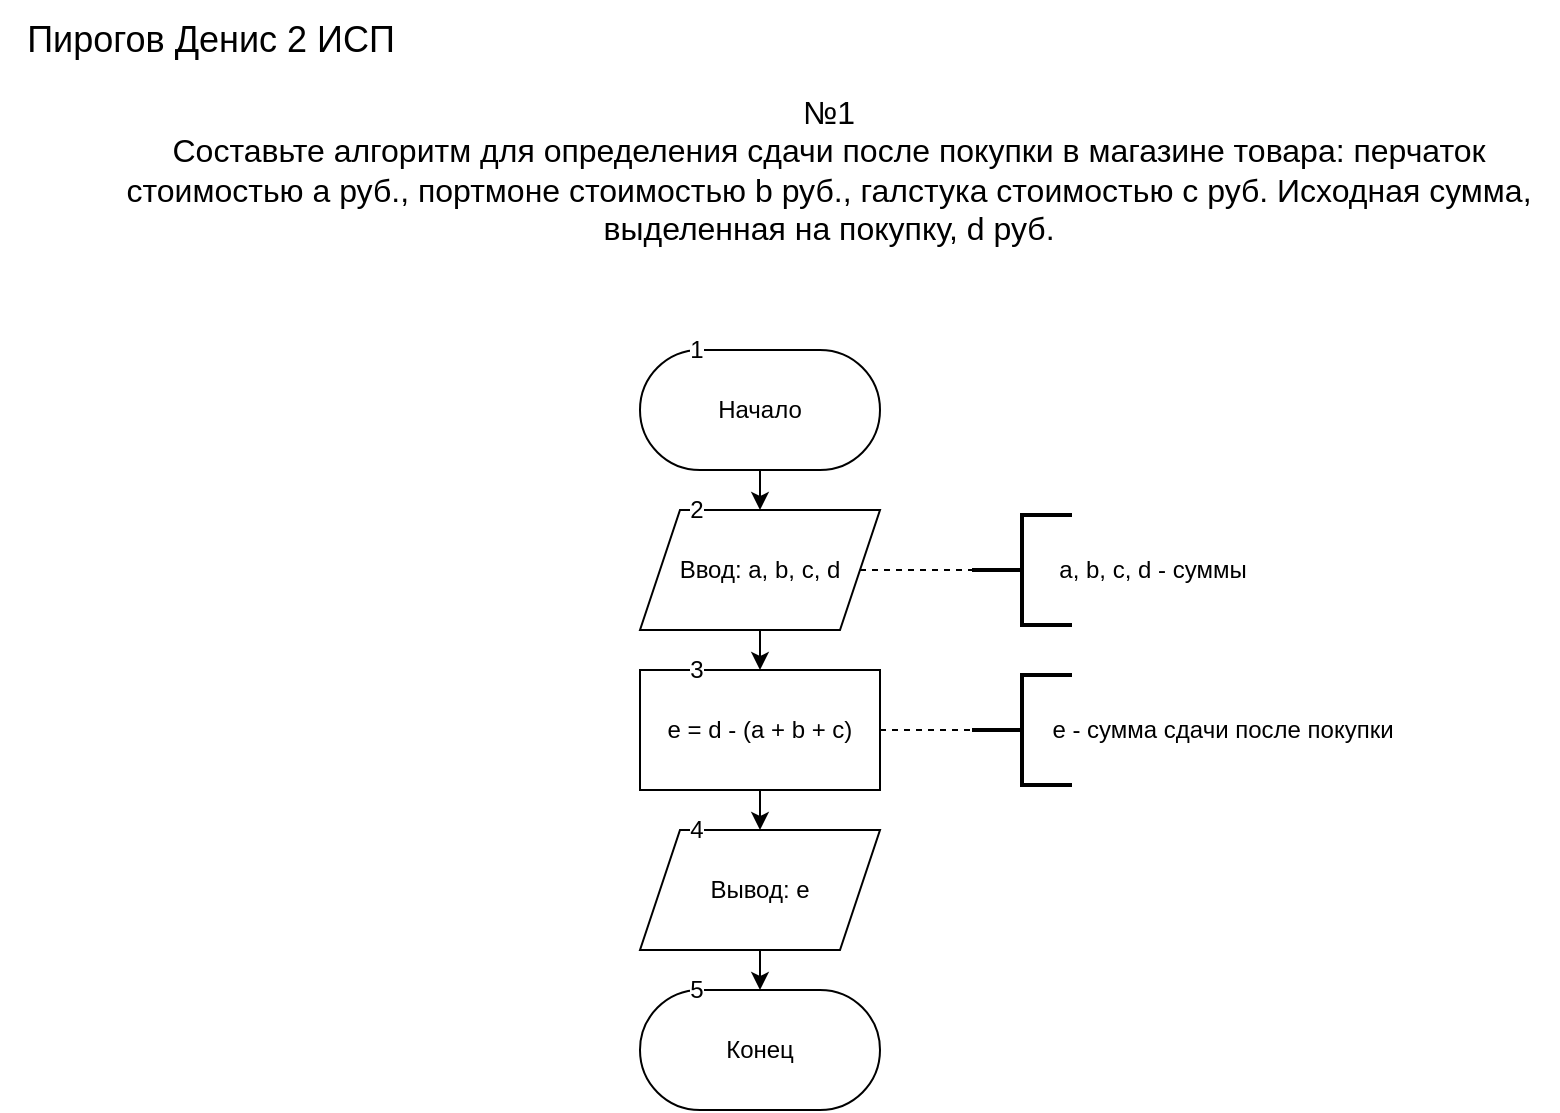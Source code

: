 <mxfile version="22.0.4" type="github" pages="6">
  <diagram name="вариант 2 задание 1" id="ODC9LFAGLmHbSum6EZUV">
    <mxGraphModel dx="1393" dy="766" grid="1" gridSize="10" guides="1" tooltips="1" connect="1" arrows="1" fold="1" page="1" pageScale="1" pageWidth="827" pageHeight="1169" math="0" shadow="0">
      <root>
        <mxCell id="0" />
        <mxCell id="1" parent="0" />
        <mxCell id="DY7lIYdJrIsHro-P984t-7" style="edgeStyle=orthogonalEdgeStyle;rounded=0;orthogonalLoop=1;jettySize=auto;html=1;exitX=0.5;exitY=1;exitDx=0;exitDy=0;entryX=0.5;entryY=0;entryDx=0;entryDy=0;" parent="1" source="DY7lIYdJrIsHro-P984t-1" target="DY7lIYdJrIsHro-P984t-3" edge="1">
          <mxGeometry relative="1" as="geometry" />
        </mxCell>
        <mxCell id="DY7lIYdJrIsHro-P984t-1" value="Начало" style="rounded=1;whiteSpace=wrap;html=1;arcSize=50;" parent="1" vertex="1">
          <mxGeometry x="320" y="175" width="120" height="60" as="geometry" />
        </mxCell>
        <mxCell id="DY7lIYdJrIsHro-P984t-2" value="Конец" style="rounded=1;whiteSpace=wrap;html=1;arcSize=50;" parent="1" vertex="1">
          <mxGeometry x="320" y="495" width="120" height="60" as="geometry" />
        </mxCell>
        <mxCell id="DY7lIYdJrIsHro-P984t-8" style="edgeStyle=orthogonalEdgeStyle;rounded=0;orthogonalLoop=1;jettySize=auto;html=1;exitX=0.5;exitY=1;exitDx=0;exitDy=0;entryX=0.5;entryY=0;entryDx=0;entryDy=0;" parent="1" source="DY7lIYdJrIsHro-P984t-3" target="DY7lIYdJrIsHro-P984t-5" edge="1">
          <mxGeometry relative="1" as="geometry" />
        </mxCell>
        <mxCell id="DY7lIYdJrIsHro-P984t-3" value="Ввод: a, b, c, d" style="shape=parallelogram;perimeter=parallelogramPerimeter;whiteSpace=wrap;html=1;fixedSize=1;" parent="1" vertex="1">
          <mxGeometry x="320" y="255" width="120" height="60" as="geometry" />
        </mxCell>
        <mxCell id="DY7lIYdJrIsHro-P984t-10" style="edgeStyle=orthogonalEdgeStyle;rounded=0;orthogonalLoop=1;jettySize=auto;html=1;exitX=0.5;exitY=1;exitDx=0;exitDy=0;entryX=0.5;entryY=0;entryDx=0;entryDy=0;" parent="1" source="DY7lIYdJrIsHro-P984t-4" target="DY7lIYdJrIsHro-P984t-2" edge="1">
          <mxGeometry relative="1" as="geometry" />
        </mxCell>
        <mxCell id="DY7lIYdJrIsHro-P984t-4" value="Вывод: e" style="shape=parallelogram;perimeter=parallelogramPerimeter;whiteSpace=wrap;html=1;fixedSize=1;" parent="1" vertex="1">
          <mxGeometry x="320" y="415" width="120" height="60" as="geometry" />
        </mxCell>
        <mxCell id="DY7lIYdJrIsHro-P984t-9" style="edgeStyle=orthogonalEdgeStyle;rounded=0;orthogonalLoop=1;jettySize=auto;html=1;exitX=0.5;exitY=1;exitDx=0;exitDy=0;entryX=0.5;entryY=0;entryDx=0;entryDy=0;" parent="1" source="DY7lIYdJrIsHro-P984t-5" target="DY7lIYdJrIsHro-P984t-4" edge="1">
          <mxGeometry relative="1" as="geometry" />
        </mxCell>
        <mxCell id="DY7lIYdJrIsHro-P984t-5" value="e = d - (a + b + c)" style="rounded=0;whiteSpace=wrap;html=1;" parent="1" vertex="1">
          <mxGeometry x="320" y="335" width="120" height="60" as="geometry" />
        </mxCell>
        <mxCell id="mTyzGe1qH-O2UBiY-heP-1" value="" style="strokeWidth=2;html=1;shape=mxgraph.flowchart.annotation_2;align=left;labelPosition=right;pointerEvents=1;" parent="1" vertex="1">
          <mxGeometry x="486" y="257.5" width="50" height="55" as="geometry" />
        </mxCell>
        <mxCell id="mTyzGe1qH-O2UBiY-heP-2" value="" style="strokeWidth=2;html=1;shape=mxgraph.flowchart.annotation_2;align=left;labelPosition=right;pointerEvents=1;" parent="1" vertex="1">
          <mxGeometry x="486" y="337.5" width="50" height="55" as="geometry" />
        </mxCell>
        <mxCell id="mTyzGe1qH-O2UBiY-heP-3" value="" style="endArrow=none;dashed=1;html=1;rounded=0;exitX=1;exitY=0.5;exitDx=0;exitDy=0;entryX=0;entryY=0.5;entryDx=0;entryDy=0;entryPerimeter=0;" parent="1" source="DY7lIYdJrIsHro-P984t-3" target="mTyzGe1qH-O2UBiY-heP-1" edge="1">
          <mxGeometry width="50" height="50" relative="1" as="geometry">
            <mxPoint x="446" y="345" as="sourcePoint" />
            <mxPoint x="496" y="295" as="targetPoint" />
          </mxGeometry>
        </mxCell>
        <mxCell id="mTyzGe1qH-O2UBiY-heP-4" value="" style="endArrow=none;dashed=1;html=1;rounded=0;exitX=1;exitY=0.5;exitDx=0;exitDy=0;entryX=0;entryY=0.5;entryDx=0;entryDy=0;entryPerimeter=0;" parent="1" source="DY7lIYdJrIsHro-P984t-5" target="mTyzGe1qH-O2UBiY-heP-2" edge="1">
          <mxGeometry width="50" height="50" relative="1" as="geometry">
            <mxPoint x="446" y="365" as="sourcePoint" />
            <mxPoint x="506" y="305" as="targetPoint" />
          </mxGeometry>
        </mxCell>
        <mxCell id="mTyzGe1qH-O2UBiY-heP-6" value="a, b, c, d - суммы" style="text;html=1;align=center;verticalAlign=middle;resizable=0;points=[];autosize=1;" parent="1" vertex="1">
          <mxGeometry x="516" y="270" width="120" height="30" as="geometry" />
        </mxCell>
        <mxCell id="mTyzGe1qH-O2UBiY-heP-7" value="e - сумма сдачи после покупки" style="text;html=1;align=center;verticalAlign=middle;resizable=0;points=[];autosize=1;" parent="1" vertex="1">
          <mxGeometry x="516" y="350" width="190" height="30" as="geometry" />
        </mxCell>
        <mxCell id="BYUeMNhNJZWuw18ngvyP-2" value="1" style="text;html=1;align=center;verticalAlign=middle;resizable=0;points=[];autosize=1;strokeColor=none;fillColor=none;labelBackgroundColor=default;" parent="1" vertex="1">
          <mxGeometry x="333" y="160" width="30" height="30" as="geometry" />
        </mxCell>
        <mxCell id="BYUeMNhNJZWuw18ngvyP-3" value="2" style="text;html=1;align=center;verticalAlign=middle;resizable=0;points=[];autosize=1;strokeColor=none;fillColor=none;labelBackgroundColor=default;" parent="1" vertex="1">
          <mxGeometry x="333" y="240" width="30" height="30" as="geometry" />
        </mxCell>
        <mxCell id="BYUeMNhNJZWuw18ngvyP-4" value="3" style="text;html=1;align=center;verticalAlign=middle;resizable=0;points=[];autosize=1;strokeColor=none;fillColor=none;labelBackgroundColor=default;" parent="1" vertex="1">
          <mxGeometry x="333" y="320" width="30" height="30" as="geometry" />
        </mxCell>
        <mxCell id="BYUeMNhNJZWuw18ngvyP-5" value="4" style="text;html=1;align=center;verticalAlign=middle;resizable=0;points=[];autosize=1;strokeColor=none;fillColor=none;labelBackgroundColor=default;" parent="1" vertex="1">
          <mxGeometry x="333" y="400" width="30" height="30" as="geometry" />
        </mxCell>
        <mxCell id="BYUeMNhNJZWuw18ngvyP-6" value="5" style="text;html=1;align=center;verticalAlign=middle;resizable=0;points=[];autosize=1;strokeColor=none;fillColor=none;labelBackgroundColor=default;" parent="1" vertex="1">
          <mxGeometry x="333" y="480" width="30" height="30" as="geometry" />
        </mxCell>
        <mxCell id="EXQHdpTOvDDozdnqxdGJ-1" value="&lt;font style=&quot;font-size: 18px;&quot;&gt;Пирогов Денис 2 ИСП&lt;/font&gt;" style="text;html=1;align=center;verticalAlign=middle;resizable=0;points=[];autosize=1;" parent="1" vertex="1">
          <mxGeometry width="210" height="40" as="geometry" />
        </mxCell>
        <mxCell id="EXQHdpTOvDDozdnqxdGJ-3" value="&lt;font style=&quot;font-size: 16px;&quot;&gt;№1&lt;/font&gt;&lt;div style=&quot;font-size: 16px;&quot;&gt;&lt;font style=&quot;font-size: 16px;&quot;&gt;Составьте алгоритм для определения сдачи после покупки в магазине товара: перчаток&lt;/font&gt;&lt;/div&gt;&lt;div style=&quot;font-size: 16px;&quot;&gt;&lt;font style=&quot;font-size: 16px;&quot;&gt;стоимостью а руб., портмоне стоимостью b руб., галстука стоимостью с руб. Исходная сумма,&lt;/font&gt;&lt;/div&gt;&lt;div style=&quot;font-size: 16px;&quot;&gt;&lt;font style=&quot;font-size: 16px;&quot;&gt;выделенная на покупку, d руб.&lt;/font&gt;&lt;/div&gt;" style="text;html=1;align=center;verticalAlign=middle;resizable=0;points=[];autosize=1;" parent="1" vertex="1">
          <mxGeometry x="49" y="40" width="730" height="90" as="geometry" />
        </mxCell>
      </root>
    </mxGraphModel>
  </diagram>
  <diagram id="sje73Lc-wtjcD4IFLM9H" name="вариант 2 задание 3">
    <mxGraphModel dx="1393" dy="766" grid="1" gridSize="10" guides="1" tooltips="1" connect="1" arrows="1" fold="1" page="1" pageScale="1" pageWidth="827" pageHeight="1169" math="0" shadow="0">
      <root>
        <mxCell id="0" />
        <mxCell id="1" parent="0" />
        <mxCell id="zfxix-hAYoBwDxTuPmVV-17" style="edgeStyle=orthogonalEdgeStyle;rounded=0;orthogonalLoop=1;jettySize=auto;html=1;exitX=0.5;exitY=1;exitDx=0;exitDy=0;entryX=0.5;entryY=0;entryDx=0;entryDy=0;" parent="1" source="4mt5zKaUXuiqCgcZ64kJ-1" target="zfxix-hAYoBwDxTuPmVV-3" edge="1">
          <mxGeometry relative="1" as="geometry" />
        </mxCell>
        <mxCell id="4mt5zKaUXuiqCgcZ64kJ-1" value="Начало" style="rounded=1;whiteSpace=wrap;html=1;arcSize=50;" parent="1" vertex="1">
          <mxGeometry x="320" y="173" width="120" height="60" as="geometry" />
        </mxCell>
        <mxCell id="PWOghGYoISEkaeLhvXjW-1" value="1" style="text;html=1;align=center;verticalAlign=middle;resizable=0;points=[];autosize=1;strokeColor=none;fillColor=none;labelBackgroundColor=default;" parent="1" vertex="1">
          <mxGeometry x="320" y="160" width="30" height="30" as="geometry" />
        </mxCell>
        <mxCell id="zfxix-hAYoBwDxTuPmVV-1" value="Конец" style="rounded=1;whiteSpace=wrap;html=1;arcSize=50;" parent="1" vertex="1">
          <mxGeometry x="320" y="493" width="120" height="60" as="geometry" />
        </mxCell>
        <mxCell id="zfxix-hAYoBwDxTuPmVV-2" style="edgeStyle=orthogonalEdgeStyle;rounded=0;orthogonalLoop=1;jettySize=auto;html=1;exitX=0.5;exitY=1;exitDx=0;exitDy=0;entryX=0.5;entryY=0;entryDx=0;entryDy=0;" parent="1" source="zfxix-hAYoBwDxTuPmVV-3" edge="1">
          <mxGeometry relative="1" as="geometry">
            <mxPoint x="380" y="333" as="targetPoint" />
          </mxGeometry>
        </mxCell>
        <mxCell id="zfxix-hAYoBwDxTuPmVV-3" value="Ввод: a" style="shape=parallelogram;perimeter=parallelogramPerimeter;whiteSpace=wrap;html=1;fixedSize=1;" parent="1" vertex="1">
          <mxGeometry x="320" y="253" width="120" height="60" as="geometry" />
        </mxCell>
        <mxCell id="zfxix-hAYoBwDxTuPmVV-4" style="edgeStyle=orthogonalEdgeStyle;rounded=0;orthogonalLoop=1;jettySize=auto;html=1;exitX=0.5;exitY=1;exitDx=0;exitDy=0;entryX=0.5;entryY=0;entryDx=0;entryDy=0;" parent="1" source="zfxix-hAYoBwDxTuPmVV-5" target="zfxix-hAYoBwDxTuPmVV-1" edge="1">
          <mxGeometry relative="1" as="geometry" />
        </mxCell>
        <mxCell id="zfxix-hAYoBwDxTuPmVV-5" value="Вывод: b&amp;nbsp;" style="shape=parallelogram;perimeter=parallelogramPerimeter;whiteSpace=wrap;html=1;fixedSize=1;" parent="1" vertex="1">
          <mxGeometry x="320" y="414" width="120" height="60" as="geometry" />
        </mxCell>
        <mxCell id="zfxix-hAYoBwDxTuPmVV-8" value="" style="strokeWidth=2;html=1;shape=mxgraph.flowchart.annotation_2;align=left;labelPosition=right;pointerEvents=1;" parent="1" vertex="1">
          <mxGeometry x="486" y="255.5" width="50" height="55" as="geometry" />
        </mxCell>
        <mxCell id="zfxix-hAYoBwDxTuPmVV-10" value="" style="endArrow=none;dashed=1;html=1;rounded=0;exitX=1;exitY=0.5;exitDx=0;exitDy=0;entryX=0;entryY=0.5;entryDx=0;entryDy=0;entryPerimeter=0;" parent="1" source="zfxix-hAYoBwDxTuPmVV-3" target="zfxix-hAYoBwDxTuPmVV-8" edge="1">
          <mxGeometry width="50" height="50" relative="1" as="geometry">
            <mxPoint x="446" y="343" as="sourcePoint" />
            <mxPoint x="496" y="293" as="targetPoint" />
          </mxGeometry>
        </mxCell>
        <mxCell id="zfxix-hAYoBwDxTuPmVV-12" value="a -&amp;nbsp;сумма с продажи 50 газет&amp;nbsp;" style="text;html=1;align=center;verticalAlign=middle;resizable=0;points=[];autosize=1;strokeColor=none;fillColor=none;" parent="1" vertex="1">
          <mxGeometry x="516" y="268" width="190" height="30" as="geometry" />
        </mxCell>
        <mxCell id="zfxix-hAYoBwDxTuPmVV-16" value="2" style="text;html=1;align=center;verticalAlign=middle;resizable=0;points=[];autosize=1;strokeColor=none;fillColor=none;labelBackgroundColor=default;" parent="1" vertex="1">
          <mxGeometry x="333" y="238" width="30" height="30" as="geometry" />
        </mxCell>
        <mxCell id="zfxix-hAYoBwDxTuPmVV-53" value="4" style="text;html=1;align=center;verticalAlign=middle;resizable=0;points=[];autosize=1;strokeColor=none;fillColor=none;labelBackgroundColor=default;" parent="1" vertex="1">
          <mxGeometry x="333" y="399" width="30" height="30" as="geometry" />
        </mxCell>
        <mxCell id="zfxix-hAYoBwDxTuPmVV-54" value="5" style="text;html=1;align=center;verticalAlign=middle;resizable=0;points=[];autosize=1;strokeColor=none;fillColor=none;labelBackgroundColor=default;" parent="1" vertex="1">
          <mxGeometry x="331" y="478" width="30" height="30" as="geometry" />
        </mxCell>
        <mxCell id="6U79FlQ25LUXAYMpwLec-2" style="edgeStyle=orthogonalEdgeStyle;rounded=0;orthogonalLoop=1;jettySize=auto;html=1;exitX=0.5;exitY=1;exitDx=0;exitDy=0;entryX=0.5;entryY=0;entryDx=0;entryDy=0;" parent="1" source="6U79FlQ25LUXAYMpwLec-1" target="zfxix-hAYoBwDxTuPmVV-5" edge="1">
          <mxGeometry relative="1" as="geometry" />
        </mxCell>
        <mxCell id="6U79FlQ25LUXAYMpwLec-1" value="b = 50*a+150*1,2*a" style="rounded=0;whiteSpace=wrap;html=1;" parent="1" vertex="1">
          <mxGeometry x="320" y="333" width="120" height="60" as="geometry" />
        </mxCell>
        <mxCell id="6U79FlQ25LUXAYMpwLec-3" value="3" style="text;html=1;align=center;verticalAlign=middle;resizable=0;points=[];autosize=1;strokeColor=none;fillColor=none;labelBackgroundColor=default;" parent="1" vertex="1">
          <mxGeometry x="331" y="319" width="30" height="30" as="geometry" />
        </mxCell>
        <mxCell id="OxH6FQGK2bopeZFURAIq-2" value="" style="strokeWidth=2;html=1;shape=mxgraph.flowchart.annotation_2;align=left;labelPosition=right;pointerEvents=1;" parent="1" vertex="1">
          <mxGeometry x="486" y="335.5" width="50" height="55" as="geometry" />
        </mxCell>
        <mxCell id="OxH6FQGK2bopeZFURAIq-3" value="" style="endArrow=none;dashed=1;html=1;rounded=0;exitX=1;exitY=0.5;exitDx=0;exitDy=0;entryX=0;entryY=0.5;entryDx=0;entryDy=0;entryPerimeter=0;" parent="1" source="6U79FlQ25LUXAYMpwLec-1" target="OxH6FQGK2bopeZFURAIq-2" edge="1">
          <mxGeometry width="50" height="50" relative="1" as="geometry">
            <mxPoint x="440" y="293" as="sourcePoint" />
            <mxPoint x="496" y="293" as="targetPoint" />
          </mxGeometry>
        </mxCell>
        <mxCell id="OxH6FQGK2bopeZFURAIq-4" value="b - общая сумма с продажи 200 газет&amp;nbsp;" style="text;html=1;align=center;verticalAlign=middle;resizable=0;points=[];autosize=1;strokeColor=none;fillColor=none;" parent="1" vertex="1">
          <mxGeometry x="505" y="350" width="230" height="30" as="geometry" />
        </mxCell>
        <mxCell id="-gaOjO8GJQse7ylmWIUW-1" value="&lt;font style=&quot;font-size: 18px;&quot;&gt;Пирогов Денис 2 ИСП&lt;/font&gt;" style="text;html=1;align=center;verticalAlign=middle;resizable=0;points=[];autosize=1;strokeColor=none;fillColor=none;" parent="1" vertex="1">
          <mxGeometry width="210" height="40" as="geometry" />
        </mxCell>
        <mxCell id="-gaOjO8GJQse7ylmWIUW-2" value="&lt;font style=&quot;font-size: 16px;&quot;&gt;№3&lt;/font&gt;&lt;div style=&quot;font-size: 16px;&quot;&gt;&lt;div&gt;Уличный продавец газет получает а рублей с продажи каждой из первых 50 газет. С&lt;/div&gt;&lt;div&gt;продажи каждой из остальных газет он получает на 20% больше. Составьте алгоритм, который&lt;/div&gt;&lt;div&gt;вычислит заработок продавца, если он продаст за день 200 газет.&lt;/div&gt;&lt;/div&gt;" style="text;html=1;align=center;verticalAlign=middle;resizable=0;points=[];autosize=1;strokeColor=none;fillColor=none;" parent="1" vertex="1">
          <mxGeometry x="49" y="40" width="730" height="90" as="geometry" />
        </mxCell>
      </root>
    </mxGraphModel>
  </diagram>
  <diagram id="gSNzDhHIFDjk7a7nVDa1" name="вариант 2 задание 5">
    <mxGraphModel dx="1393" dy="766" grid="1" gridSize="10" guides="1" tooltips="1" connect="1" arrows="1" fold="1" page="1" pageScale="1" pageWidth="827" pageHeight="1169" math="0" shadow="0">
      <root>
        <mxCell id="0" />
        <mxCell id="1" parent="0" />
        <mxCell id="sRINhI4-shyqRReoHG4c-1" style="edgeStyle=orthogonalEdgeStyle;rounded=0;orthogonalLoop=1;jettySize=auto;html=1;exitX=0.5;exitY=1;exitDx=0;exitDy=0;entryX=0.5;entryY=0;entryDx=0;entryDy=0;" parent="1" source="sRINhI4-shyqRReoHG4c-2" target="sRINhI4-shyqRReoHG4c-6" edge="1">
          <mxGeometry relative="1" as="geometry" />
        </mxCell>
        <mxCell id="sRINhI4-shyqRReoHG4c-2" value="Начало" style="rounded=1;whiteSpace=wrap;html=1;arcSize=50;" parent="1" vertex="1">
          <mxGeometry x="320" y="175" width="120" height="60" as="geometry" />
        </mxCell>
        <mxCell id="sRINhI4-shyqRReoHG4c-3" value="1" style="text;html=1;align=center;verticalAlign=middle;resizable=0;points=[];autosize=1;strokeColor=none;fillColor=none;labelBackgroundColor=default;" parent="1" vertex="1">
          <mxGeometry x="331" y="160" width="30" height="30" as="geometry" />
        </mxCell>
        <mxCell id="sRINhI4-shyqRReoHG4c-4" value="Конец" style="rounded=1;whiteSpace=wrap;html=1;arcSize=50;" parent="1" vertex="1">
          <mxGeometry x="320" y="575" width="120" height="60" as="geometry" />
        </mxCell>
        <mxCell id="-cePMDOSLPpMPktoq-Yq-3" style="edgeStyle=orthogonalEdgeStyle;rounded=0;orthogonalLoop=1;jettySize=auto;html=1;exitX=0.5;exitY=1;exitDx=0;exitDy=0;entryX=0.5;entryY=0;entryDx=0;entryDy=0;" parent="1" source="sRINhI4-shyqRReoHG4c-6" target="-cePMDOSLPpMPktoq-Yq-1" edge="1">
          <mxGeometry relative="1" as="geometry" />
        </mxCell>
        <mxCell id="sRINhI4-shyqRReoHG4c-6" value="Ввод: a" style="shape=parallelogram;perimeter=parallelogramPerimeter;whiteSpace=wrap;html=1;fixedSize=1;" parent="1" vertex="1">
          <mxGeometry x="320" y="255" width="120" height="60" as="geometry" />
        </mxCell>
        <mxCell id="sRINhI4-shyqRReoHG4c-7" style="edgeStyle=orthogonalEdgeStyle;rounded=0;orthogonalLoop=1;jettySize=auto;html=1;exitX=0.5;exitY=1;exitDx=0;exitDy=0;entryX=0.5;entryY=0;entryDx=0;entryDy=0;" parent="1" source="sRINhI4-shyqRReoHG4c-8" target="sRINhI4-shyqRReoHG4c-4" edge="1">
          <mxGeometry relative="1" as="geometry" />
        </mxCell>
        <mxCell id="sRINhI4-shyqRReoHG4c-8" value="Вывод: b, c&amp;nbsp;" style="shape=parallelogram;perimeter=parallelogramPerimeter;whiteSpace=wrap;html=1;fixedSize=1;" parent="1" vertex="1">
          <mxGeometry x="320" y="495" width="120" height="60" as="geometry" />
        </mxCell>
        <mxCell id="sRINhI4-shyqRReoHG4c-11" value="" style="strokeWidth=2;html=1;shape=mxgraph.flowchart.annotation_2;align=left;labelPosition=right;pointerEvents=1;" parent="1" vertex="1">
          <mxGeometry x="486" y="257.5" width="50" height="55" as="geometry" />
        </mxCell>
        <mxCell id="sRINhI4-shyqRReoHG4c-13" value="" style="endArrow=none;dashed=1;html=1;rounded=0;exitX=1;exitY=0.5;exitDx=0;exitDy=0;entryX=0;entryY=0.5;entryDx=0;entryDy=0;entryPerimeter=0;" parent="1" source="sRINhI4-shyqRReoHG4c-6" target="sRINhI4-shyqRReoHG4c-11" edge="1">
          <mxGeometry width="50" height="50" relative="1" as="geometry">
            <mxPoint x="446" y="345" as="sourcePoint" />
            <mxPoint x="496" y="295" as="targetPoint" />
          </mxGeometry>
        </mxCell>
        <mxCell id="sRINhI4-shyqRReoHG4c-15" value="a - вес в фунтах" style="text;html=1;align=center;verticalAlign=middle;resizable=0;points=[];autosize=1;strokeColor=none;fillColor=none;" parent="1" vertex="1">
          <mxGeometry x="516" y="270" width="110" height="30" as="geometry" />
        </mxCell>
        <mxCell id="sRINhI4-shyqRReoHG4c-18" value="2" style="text;html=1;align=center;verticalAlign=middle;resizable=0;points=[];autosize=1;strokeColor=none;fillColor=none;labelBackgroundColor=default;" parent="1" vertex="1">
          <mxGeometry x="333" y="240" width="30" height="30" as="geometry" />
        </mxCell>
        <mxCell id="l88txaKDyGYONCmVOTKR-1" value="6" style="text;html=1;align=center;verticalAlign=middle;resizable=0;points=[];autosize=1;strokeColor=none;fillColor=none;labelBackgroundColor=default;" parent="1" vertex="1">
          <mxGeometry x="333" y="561" width="30" height="30" as="geometry" />
        </mxCell>
        <mxCell id="l88txaKDyGYONCmVOTKR-2" value="5" style="text;html=1;align=center;verticalAlign=middle;resizable=0;points=[];autosize=1;strokeColor=none;fillColor=none;labelBackgroundColor=default;" parent="1" vertex="1">
          <mxGeometry x="333" y="479" width="30" height="30" as="geometry" />
        </mxCell>
        <mxCell id="-cePMDOSLPpMPktoq-Yq-4" style="edgeStyle=orthogonalEdgeStyle;rounded=0;orthogonalLoop=1;jettySize=auto;html=1;exitX=0.5;exitY=1;exitDx=0;exitDy=0;entryX=0.5;entryY=0;entryDx=0;entryDy=0;" parent="1" source="-cePMDOSLPpMPktoq-Yq-1" target="-cePMDOSLPpMPktoq-Yq-2" edge="1">
          <mxGeometry relative="1" as="geometry" />
        </mxCell>
        <mxCell id="-cePMDOSLPpMPktoq-Yq-1" value="b = a /&amp;nbsp;2,205" style="rounded=0;whiteSpace=wrap;html=1;" parent="1" vertex="1">
          <mxGeometry x="320" y="335" width="120" height="60" as="geometry" />
        </mxCell>
        <mxCell id="-cePMDOSLPpMPktoq-Yq-5" style="edgeStyle=orthogonalEdgeStyle;rounded=0;orthogonalLoop=1;jettySize=auto;html=1;exitX=0.5;exitY=1;exitDx=0;exitDy=0;entryX=0.5;entryY=0;entryDx=0;entryDy=0;" parent="1" source="-cePMDOSLPpMPktoq-Yq-2" target="sRINhI4-shyqRReoHG4c-8" edge="1">
          <mxGeometry relative="1" as="geometry" />
        </mxCell>
        <mxCell id="-cePMDOSLPpMPktoq-Yq-2" value="c = b * 1000" style="rounded=0;whiteSpace=wrap;html=1;" parent="1" vertex="1">
          <mxGeometry x="320" y="415" width="120" height="60" as="geometry" />
        </mxCell>
        <mxCell id="-cePMDOSLPpMPktoq-Yq-7" value="3" style="text;html=1;align=center;verticalAlign=middle;resizable=0;points=[];autosize=1;strokeColor=none;fillColor=none;labelBackgroundColor=default;" parent="1" vertex="1">
          <mxGeometry x="333" y="320" width="30" height="30" as="geometry" />
        </mxCell>
        <mxCell id="-cePMDOSLPpMPktoq-Yq-8" value="4" style="text;html=1;align=center;verticalAlign=middle;resizable=0;points=[];autosize=1;strokeColor=none;fillColor=none;labelBackgroundColor=default;" parent="1" vertex="1">
          <mxGeometry x="331" y="400" width="30" height="30" as="geometry" />
        </mxCell>
        <mxCell id="-cePMDOSLPpMPktoq-Yq-9" value="" style="strokeWidth=2;html=1;shape=mxgraph.flowchart.annotation_2;align=left;labelPosition=right;pointerEvents=1;" parent="1" vertex="1">
          <mxGeometry x="486" y="335" width="50" height="55" as="geometry" />
        </mxCell>
        <mxCell id="-cePMDOSLPpMPktoq-Yq-10" value="" style="endArrow=none;dashed=1;html=1;rounded=0;exitX=1;exitY=0.5;exitDx=0;exitDy=0;entryX=0;entryY=0.5;entryDx=0;entryDy=0;entryPerimeter=0;" parent="1" target="-cePMDOSLPpMPktoq-Yq-9" edge="1">
          <mxGeometry width="50" height="50" relative="1" as="geometry">
            <mxPoint x="440" y="362.5" as="sourcePoint" />
            <mxPoint x="506" y="372.5" as="targetPoint" />
          </mxGeometry>
        </mxCell>
        <mxCell id="-cePMDOSLPpMPktoq-Yq-11" value="b - вес в килограммах" style="text;html=1;align=center;verticalAlign=middle;resizable=0;points=[];autosize=1;strokeColor=none;fillColor=none;" parent="1" vertex="1">
          <mxGeometry x="516" y="347.5" width="150" height="30" as="geometry" />
        </mxCell>
        <mxCell id="-cePMDOSLPpMPktoq-Yq-12" value="" style="strokeWidth=2;html=1;shape=mxgraph.flowchart.annotation_2;align=left;labelPosition=right;pointerEvents=1;" parent="1" vertex="1">
          <mxGeometry x="486" y="415" width="50" height="55" as="geometry" />
        </mxCell>
        <mxCell id="-cePMDOSLPpMPktoq-Yq-13" value="" style="endArrow=none;dashed=1;html=1;rounded=0;exitX=1;exitY=0.5;exitDx=0;exitDy=0;entryX=0;entryY=0.5;entryDx=0;entryDy=0;entryPerimeter=0;" parent="1" target="-cePMDOSLPpMPktoq-Yq-12" edge="1">
          <mxGeometry width="50" height="50" relative="1" as="geometry">
            <mxPoint x="440" y="442.5" as="sourcePoint" />
            <mxPoint x="476" y="465" as="targetPoint" />
          </mxGeometry>
        </mxCell>
        <mxCell id="-cePMDOSLPpMPktoq-Yq-14" value="c - вес в граммах" style="text;html=1;align=center;verticalAlign=middle;resizable=0;points=[];autosize=1;strokeColor=none;fillColor=none;" parent="1" vertex="1">
          <mxGeometry x="516" y="427.5" width="120" height="30" as="geometry" />
        </mxCell>
        <mxCell id="3vvPdaXRkXyi-8_1JSMx-1" value="&lt;font style=&quot;font-size: 18px;&quot;&gt;Пирогов Денис 2 ИСП&lt;/font&gt;" style="text;html=1;align=center;verticalAlign=middle;resizable=0;points=[];autosize=1;strokeColor=none;fillColor=none;" parent="1" vertex="1">
          <mxGeometry width="210" height="40" as="geometry" />
        </mxCell>
        <mxCell id="3vvPdaXRkXyi-8_1JSMx-2" value="&lt;font style=&quot;font-size: 16px;&quot;&gt;№5&lt;/font&gt;&lt;div style=&quot;font-size: 16px;&quot;&gt;&lt;font style=&quot;font-size: 16px;&quot;&gt;Составить алгоритм перевода веса из фунтов в килограммы и граммы.&lt;/font&gt;&lt;br&gt;&lt;/div&gt;" style="text;html=1;align=center;verticalAlign=middle;resizable=0;points=[];autosize=1;strokeColor=none;fillColor=none;" parent="1" vertex="1">
          <mxGeometry x="134" y="60" width="560" height="50" as="geometry" />
        </mxCell>
      </root>
    </mxGraphModel>
  </diagram>
  <diagram id="z8x0cmIwclwUZ_YuCAtL" name="вариант 2 задание 2">
    <mxGraphModel dx="1393" dy="766" grid="1" gridSize="10" guides="1" tooltips="1" connect="1" arrows="1" fold="1" page="1" pageScale="1" pageWidth="827" pageHeight="1169" math="0" shadow="0">
      <root>
        <mxCell id="0" />
        <mxCell id="1" parent="0" />
        <mxCell id="YZdOTx-LG6S0MW3HR8WH-1" style="edgeStyle=orthogonalEdgeStyle;rounded=0;orthogonalLoop=1;jettySize=auto;html=1;exitX=0.5;exitY=1;exitDx=0;exitDy=0;entryX=0.5;entryY=0;entryDx=0;entryDy=0;" parent="1" source="YZdOTx-LG6S0MW3HR8WH-2" target="YZdOTx-LG6S0MW3HR8WH-5" edge="1">
          <mxGeometry relative="1" as="geometry" />
        </mxCell>
        <mxCell id="YZdOTx-LG6S0MW3HR8WH-2" value="Начало" style="rounded=1;whiteSpace=wrap;html=1;arcSize=50;" parent="1" vertex="1">
          <mxGeometry x="360" y="174" width="120" height="60" as="geometry" />
        </mxCell>
        <mxCell id="YZdOTx-LG6S0MW3HR8WH-3" value="Конец" style="rounded=1;whiteSpace=wrap;html=1;arcSize=50;" parent="1" vertex="1">
          <mxGeometry x="360" y="604" width="120" height="60" as="geometry" />
        </mxCell>
        <mxCell id="YZdOTx-LG6S0MW3HR8WH-24" style="edgeStyle=orthogonalEdgeStyle;rounded=0;orthogonalLoop=1;jettySize=auto;html=1;exitX=0.5;exitY=1;exitDx=0;exitDy=0;entryX=0.5;entryY=0;entryDx=0;entryDy=0;" parent="1" source="YZdOTx-LG6S0MW3HR8WH-5" target="YZdOTx-LG6S0MW3HR8WH-23" edge="1">
          <mxGeometry relative="1" as="geometry" />
        </mxCell>
        <mxCell id="YZdOTx-LG6S0MW3HR8WH-5" value="Ввод: a" style="shape=parallelogram;perimeter=parallelogramPerimeter;whiteSpace=wrap;html=1;fixedSize=1;" parent="1" vertex="1">
          <mxGeometry x="360" y="254" width="120" height="60" as="geometry" />
        </mxCell>
        <mxCell id="YZdOTx-LG6S0MW3HR8WH-6" style="edgeStyle=orthogonalEdgeStyle;rounded=0;orthogonalLoop=1;jettySize=auto;html=1;exitX=0.5;exitY=1;exitDx=0;exitDy=0;entryX=0.5;entryY=0;entryDx=0;entryDy=0;" parent="1" source="YZdOTx-LG6S0MW3HR8WH-7" target="YZdOTx-LG6S0MW3HR8WH-3" edge="1">
          <mxGeometry relative="1" as="geometry" />
        </mxCell>
        <mxCell id="YZdOTx-LG6S0MW3HR8WH-7" value="Вывод: a" style="shape=parallelogram;perimeter=parallelogramPerimeter;whiteSpace=wrap;html=1;fixedSize=1;" parent="1" vertex="1">
          <mxGeometry x="360" y="514" width="120" height="60" as="geometry" />
        </mxCell>
        <mxCell id="YZdOTx-LG6S0MW3HR8WH-10" value="" style="strokeWidth=2;html=1;shape=mxgraph.flowchart.annotation_2;align=left;labelPosition=right;pointerEvents=1;" parent="1" vertex="1">
          <mxGeometry x="526" y="256.5" width="50" height="55" as="geometry" />
        </mxCell>
        <mxCell id="YZdOTx-LG6S0MW3HR8WH-12" value="" style="endArrow=none;dashed=1;html=1;rounded=0;exitX=1;exitY=0.5;exitDx=0;exitDy=0;entryX=0;entryY=0.5;entryDx=0;entryDy=0;entryPerimeter=0;" parent="1" source="YZdOTx-LG6S0MW3HR8WH-5" target="YZdOTx-LG6S0MW3HR8WH-10" edge="1">
          <mxGeometry width="50" height="50" relative="1" as="geometry">
            <mxPoint x="486" y="344" as="sourcePoint" />
            <mxPoint x="536" y="294" as="targetPoint" />
          </mxGeometry>
        </mxCell>
        <mxCell id="YZdOTx-LG6S0MW3HR8WH-16" value="1" style="text;html=1;align=center;verticalAlign=middle;resizable=0;points=[];autosize=1;strokeColor=none;fillColor=none;labelBackgroundColor=default;" parent="1" vertex="1">
          <mxGeometry x="373" y="160" width="30" height="30" as="geometry" />
        </mxCell>
        <mxCell id="YZdOTx-LG6S0MW3HR8WH-17" value="2" style="text;html=1;align=center;verticalAlign=middle;resizable=0;points=[];autosize=1;strokeColor=none;fillColor=none;labelBackgroundColor=default;" parent="1" vertex="1">
          <mxGeometry x="373" y="239" width="30" height="30" as="geometry" />
        </mxCell>
        <mxCell id="YZdOTx-LG6S0MW3HR8WH-20" value="7" style="text;html=1;align=center;verticalAlign=middle;resizable=0;points=[];autosize=1;strokeColor=none;fillColor=none;labelBackgroundColor=default;" parent="1" vertex="1">
          <mxGeometry x="373" y="591" width="30" height="30" as="geometry" />
        </mxCell>
        <mxCell id="YZdOTx-LG6S0MW3HR8WH-22" value="a - целое число" style="text;html=1;align=center;verticalAlign=middle;resizable=0;points=[];autosize=1;strokeColor=none;fillColor=none;" parent="1" vertex="1">
          <mxGeometry x="556" y="269" width="110" height="30" as="geometry" />
        </mxCell>
        <mxCell id="YZdOTx-LG6S0MW3HR8WH-27" style="edgeStyle=orthogonalEdgeStyle;rounded=0;orthogonalLoop=1;jettySize=auto;html=1;entryX=0.5;entryY=0;entryDx=0;entryDy=0;" parent="1" source="YZdOTx-LG6S0MW3HR8WH-23" target="YZdOTx-LG6S0MW3HR8WH-26" edge="1">
          <mxGeometry relative="1" as="geometry" />
        </mxCell>
        <mxCell id="YZdOTx-LG6S0MW3HR8WH-28" style="edgeStyle=orthogonalEdgeStyle;rounded=0;orthogonalLoop=1;jettySize=auto;html=1;entryX=0.5;entryY=0;entryDx=0;entryDy=0;" parent="1" source="YZdOTx-LG6S0MW3HR8WH-23" target="YZdOTx-LG6S0MW3HR8WH-25" edge="1">
          <mxGeometry relative="1" as="geometry" />
        </mxCell>
        <mxCell id="YZdOTx-LG6S0MW3HR8WH-23" value="a &amp;gt; 0" style="rhombus;whiteSpace=wrap;html=1;" parent="1" vertex="1">
          <mxGeometry x="365" y="334" width="110" height="70" as="geometry" />
        </mxCell>
        <mxCell id="YZdOTx-LG6S0MW3HR8WH-29" style="edgeStyle=orthogonalEdgeStyle;rounded=0;orthogonalLoop=1;jettySize=auto;html=1;entryX=0.5;entryY=0;entryDx=0;entryDy=0;" parent="1" source="YZdOTx-LG6S0MW3HR8WH-25" target="YZdOTx-LG6S0MW3HR8WH-7" edge="1">
          <mxGeometry relative="1" as="geometry" />
        </mxCell>
        <mxCell id="YZdOTx-LG6S0MW3HR8WH-25" value="a = a + 30&amp;nbsp;" style="rounded=0;whiteSpace=wrap;html=1;" parent="1" vertex="1">
          <mxGeometry x="480" y="394" width="120" height="60" as="geometry" />
        </mxCell>
        <mxCell id="YZdOTx-LG6S0MW3HR8WH-30" style="edgeStyle=orthogonalEdgeStyle;rounded=0;orthogonalLoop=1;jettySize=auto;html=1;entryX=0.5;entryY=0;entryDx=0;entryDy=0;" parent="1" source="YZdOTx-LG6S0MW3HR8WH-26" target="YZdOTx-LG6S0MW3HR8WH-7" edge="1">
          <mxGeometry relative="1" as="geometry" />
        </mxCell>
        <mxCell id="YZdOTx-LG6S0MW3HR8WH-26" value="a = a - 10" style="rounded=0;whiteSpace=wrap;html=1;" parent="1" vertex="1">
          <mxGeometry x="240" y="394" width="120" height="60" as="geometry" />
        </mxCell>
        <mxCell id="YZdOTx-LG6S0MW3HR8WH-31" value="Да" style="text;html=1;align=center;verticalAlign=middle;resizable=0;points=[];autosize=1;strokeColor=none;fillColor=none;" parent="1" vertex="1">
          <mxGeometry x="316" y="334" width="40" height="30" as="geometry" />
        </mxCell>
        <mxCell id="YZdOTx-LG6S0MW3HR8WH-32" value="Нет" style="text;html=1;align=center;verticalAlign=middle;resizable=0;points=[];autosize=1;strokeColor=none;fillColor=none;" parent="1" vertex="1">
          <mxGeometry x="486" y="334" width="40" height="30" as="geometry" />
        </mxCell>
        <mxCell id="QKc7ULMAq8d7AGqLOb40-1" value="3" style="text;html=1;align=center;verticalAlign=middle;resizable=0;points=[];autosize=1;strokeColor=none;fillColor=none;labelBackgroundColor=default;" parent="1" vertex="1">
          <mxGeometry x="373" y="340" width="30" height="30" as="geometry" />
        </mxCell>
        <mxCell id="T4kvSXA1ONXZ5-rfE8Fh-1" value="4" style="text;html=1;align=center;verticalAlign=middle;resizable=0;points=[];autosize=1;strokeColor=none;fillColor=none;labelBackgroundColor=default;" parent="1" vertex="1">
          <mxGeometry x="240" y="379" width="30" height="30" as="geometry" />
        </mxCell>
        <mxCell id="T4kvSXA1ONXZ5-rfE8Fh-2" value="5" style="text;html=1;align=center;verticalAlign=middle;resizable=0;points=[];autosize=1;strokeColor=none;fillColor=none;labelBackgroundColor=default;" parent="1" vertex="1">
          <mxGeometry x="480" y="379" width="30" height="30" as="geometry" />
        </mxCell>
        <mxCell id="T4kvSXA1ONXZ5-rfE8Fh-3" value="6" style="text;html=1;align=center;verticalAlign=middle;resizable=0;points=[];autosize=1;strokeColor=none;fillColor=none;labelBackgroundColor=default;" parent="1" vertex="1">
          <mxGeometry x="373" y="500" width="30" height="30" as="geometry" />
        </mxCell>
        <mxCell id="LjyFrUHD0NPqEXV-XhHR-1" value="&lt;font style=&quot;font-size: 18px;&quot;&gt;Пирогов Денис 2 ИСП&lt;/font&gt;" style="text;html=1;align=center;verticalAlign=middle;resizable=0;points=[];autosize=1;strokeColor=none;fillColor=none;" vertex="1" parent="1">
          <mxGeometry width="210" height="40" as="geometry" />
        </mxCell>
        <mxCell id="LjyFrUHD0NPqEXV-XhHR-2" value="&lt;font style=&quot;font-size: 16px;&quot;&gt;№2&lt;/font&gt;&lt;div style=&quot;font-size: 16px;&quot;&gt;&lt;div&gt;Дано целое число. Если оно является положительным, то вычесть из него 10; в&lt;/div&gt;&lt;div&gt;противном случае прибавить к нему 30. Вывести полученное число.&lt;/div&gt;&lt;/div&gt;" style="text;html=1;align=center;verticalAlign=middle;resizable=0;points=[];autosize=1;strokeColor=none;fillColor=none;" vertex="1" parent="1">
          <mxGeometry x="104" y="50" width="620" height="70" as="geometry" />
        </mxCell>
      </root>
    </mxGraphModel>
  </diagram>
  <diagram id="YerdHr4esRdjdB4NBOHD" name="вариант 2 задание 4">
    <mxGraphModel dx="1393" dy="766" grid="1" gridSize="10" guides="1" tooltips="1" connect="1" arrows="1" fold="1" page="1" pageScale="1" pageWidth="827" pageHeight="1169" math="0" shadow="0">
      <root>
        <mxCell id="0" />
        <mxCell id="1" parent="0" />
        <mxCell id="VfGQyBY4fOgNn1lcRGgt-11" value="" style="rounded=0;whiteSpace=wrap;html=1;" parent="1" vertex="1">
          <mxGeometry x="233" y="562.25" width="106" height="39" as="geometry" />
        </mxCell>
        <mxCell id="VfGQyBY4fOgNn1lcRGgt-10" value="" style="rounded=0;whiteSpace=wrap;html=1;" parent="1" vertex="1">
          <mxGeometry x="153" y="562.5" width="80" height="39" as="geometry" />
        </mxCell>
        <mxCell id="VfGQyBY4fOgNn1lcRGgt-9" value="" style="rounded=0;whiteSpace=wrap;html=1;" parent="1" vertex="1">
          <mxGeometry x="93" y="562.5" width="60" height="38.75" as="geometry" />
        </mxCell>
        <mxCell id="VfGQyBY4fOgNn1lcRGgt-8" value="" style="rounded=0;whiteSpace=wrap;html=1;" parent="1" vertex="1">
          <mxGeometry x="13" y="562.5" width="80" height="38.75" as="geometry" />
        </mxCell>
        <mxCell id="X8t2LBlpGKkPNKpJRVLH-1" style="edgeStyle=orthogonalEdgeStyle;rounded=0;orthogonalLoop=1;jettySize=auto;html=1;exitX=0.5;exitY=1;exitDx=0;exitDy=0;entryX=0.5;entryY=0;entryDx=0;entryDy=0;" parent="1" source="X8t2LBlpGKkPNKpJRVLH-2" target="X8t2LBlpGKkPNKpJRVLH-5" edge="1">
          <mxGeometry relative="1" as="geometry" />
        </mxCell>
        <mxCell id="X8t2LBlpGKkPNKpJRVLH-2" value="Начало" style="rounded=1;whiteSpace=wrap;html=1;arcSize=50;" parent="1" vertex="1">
          <mxGeometry x="364" y="174" width="120" height="60" as="geometry" />
        </mxCell>
        <mxCell id="X8t2LBlpGKkPNKpJRVLH-3" value="Конец" style="rounded=1;whiteSpace=wrap;html=1;arcSize=50;" parent="1" vertex="1">
          <mxGeometry x="364" y="634" width="120" height="60" as="geometry" />
        </mxCell>
        <mxCell id="X8t2LBlpGKkPNKpJRVLH-4" style="edgeStyle=orthogonalEdgeStyle;rounded=0;orthogonalLoop=1;jettySize=auto;html=1;exitX=0.5;exitY=1;exitDx=0;exitDy=0;entryX=0.5;entryY=0;entryDx=0;entryDy=0;" parent="1" source="X8t2LBlpGKkPNKpJRVLH-5" target="X8t2LBlpGKkPNKpJRVLH-16" edge="1">
          <mxGeometry relative="1" as="geometry" />
        </mxCell>
        <mxCell id="X8t2LBlpGKkPNKpJRVLH-5" value="Ввод: x" style="shape=parallelogram;perimeter=parallelogramPerimeter;whiteSpace=wrap;html=1;fixedSize=1;" parent="1" vertex="1">
          <mxGeometry x="364" y="254" width="120" height="60" as="geometry" />
        </mxCell>
        <mxCell id="X8t2LBlpGKkPNKpJRVLH-6" style="edgeStyle=orthogonalEdgeStyle;rounded=0;orthogonalLoop=1;jettySize=auto;html=1;exitX=0.5;exitY=1;exitDx=0;exitDy=0;entryX=0.5;entryY=0;entryDx=0;entryDy=0;" parent="1" source="X8t2LBlpGKkPNKpJRVLH-7" target="X8t2LBlpGKkPNKpJRVLH-3" edge="1">
          <mxGeometry relative="1" as="geometry" />
        </mxCell>
        <mxCell id="X8t2LBlpGKkPNKpJRVLH-7" value="Вывод: F(x)" style="shape=parallelogram;perimeter=parallelogramPerimeter;whiteSpace=wrap;html=1;fixedSize=1;" parent="1" vertex="1">
          <mxGeometry x="364" y="544" width="120" height="60" as="geometry" />
        </mxCell>
        <mxCell id="X8t2LBlpGKkPNKpJRVLH-8" value="" style="strokeWidth=2;html=1;shape=mxgraph.flowchart.annotation_2;align=left;labelPosition=right;pointerEvents=1;" parent="1" vertex="1">
          <mxGeometry x="530" y="256.5" width="50" height="55" as="geometry" />
        </mxCell>
        <mxCell id="X8t2LBlpGKkPNKpJRVLH-9" value="" style="endArrow=none;dashed=1;html=1;rounded=0;exitX=1;exitY=0.5;exitDx=0;exitDy=0;entryX=0;entryY=0.5;entryDx=0;entryDy=0;entryPerimeter=0;" parent="1" source="X8t2LBlpGKkPNKpJRVLH-5" target="X8t2LBlpGKkPNKpJRVLH-8" edge="1">
          <mxGeometry width="50" height="50" relative="1" as="geometry">
            <mxPoint x="490" y="344" as="sourcePoint" />
            <mxPoint x="540" y="294" as="targetPoint" />
          </mxGeometry>
        </mxCell>
        <mxCell id="X8t2LBlpGKkPNKpJRVLH-10" value="1" style="text;html=1;align=center;verticalAlign=middle;resizable=0;points=[];autosize=1;strokeColor=none;fillColor=none;labelBackgroundColor=default;" parent="1" vertex="1">
          <mxGeometry x="377" y="160" width="30" height="30" as="geometry" />
        </mxCell>
        <mxCell id="X8t2LBlpGKkPNKpJRVLH-11" value="2" style="text;html=1;align=center;verticalAlign=middle;resizable=0;points=[];autosize=1;strokeColor=none;fillColor=none;labelBackgroundColor=default;" parent="1" vertex="1">
          <mxGeometry x="377" y="239" width="30" height="30" as="geometry" />
        </mxCell>
        <mxCell id="X8t2LBlpGKkPNKpJRVLH-13" value="x - целое число" style="text;html=1;align=center;verticalAlign=middle;resizable=0;points=[];autosize=1;strokeColor=none;fillColor=none;" parent="1" vertex="1">
          <mxGeometry x="560" y="269" width="110" height="30" as="geometry" />
        </mxCell>
        <mxCell id="X8t2LBlpGKkPNKpJRVLH-31" style="edgeStyle=orthogonalEdgeStyle;rounded=0;orthogonalLoop=1;jettySize=auto;html=1;entryX=0.5;entryY=0;entryDx=0;entryDy=0;" parent="1" source="X8t2LBlpGKkPNKpJRVLH-16" target="X8t2LBlpGKkPNKpJRVLH-30" edge="1">
          <mxGeometry relative="1" as="geometry" />
        </mxCell>
        <mxCell id="TA_IFIlmfwQ1r0TLr6vP-2" style="edgeStyle=orthogonalEdgeStyle;rounded=0;orthogonalLoop=1;jettySize=auto;html=1;exitX=0.5;exitY=1;exitDx=0;exitDy=0;entryX=0.5;entryY=0;entryDx=0;entryDy=0;" parent="1" source="X8t2LBlpGKkPNKpJRVLH-16" target="X8t2LBlpGKkPNKpJRVLH-28" edge="1">
          <mxGeometry relative="1" as="geometry" />
        </mxCell>
        <mxCell id="X8t2LBlpGKkPNKpJRVLH-16" value="x &amp;gt;= 3" style="rhombus;whiteSpace=wrap;html=1;" parent="1" vertex="1">
          <mxGeometry x="369" y="334" width="110" height="70" as="geometry" />
        </mxCell>
        <mxCell id="X8t2LBlpGKkPNKpJRVLH-23" value="3" style="text;html=1;align=center;verticalAlign=middle;resizable=0;points=[];autosize=1;strokeColor=none;fillColor=none;labelBackgroundColor=default;" parent="1" vertex="1">
          <mxGeometry x="377" y="339" width="30" height="30" as="geometry" />
        </mxCell>
        <mxCell id="X8t2LBlpGKkPNKpJRVLH-37" style="edgeStyle=orthogonalEdgeStyle;rounded=0;orthogonalLoop=1;jettySize=auto;html=1;exitX=0.5;exitY=1;exitDx=0;exitDy=0;entryX=0.5;entryY=0;entryDx=0;entryDy=0;" parent="1" source="X8t2LBlpGKkPNKpJRVLH-28" target="X8t2LBlpGKkPNKpJRVLH-7" edge="1">
          <mxGeometry relative="1" as="geometry" />
        </mxCell>
        <mxCell id="X8t2LBlpGKkPNKpJRVLH-28" value="F(x) = x / x^3 - 27" style="rounded=0;whiteSpace=wrap;html=1;" parent="1" vertex="1">
          <mxGeometry x="364" y="434" width="120" height="60" as="geometry" />
        </mxCell>
        <mxCell id="X8t2LBlpGKkPNKpJRVLH-35" style="edgeStyle=orthogonalEdgeStyle;rounded=0;orthogonalLoop=1;jettySize=auto;html=1;exitX=0.5;exitY=1;exitDx=0;exitDy=0;entryX=0.5;entryY=0;entryDx=0;entryDy=0;" parent="1" source="X8t2LBlpGKkPNKpJRVLH-30" target="X8t2LBlpGKkPNKpJRVLH-7" edge="1">
          <mxGeometry relative="1" as="geometry" />
        </mxCell>
        <mxCell id="X8t2LBlpGKkPNKpJRVLH-30" value="F(x) = 2*x^2+5*x-7" style="rounded=0;whiteSpace=wrap;html=1;" parent="1" vertex="1">
          <mxGeometry x="200" y="434" width="120" height="60" as="geometry" />
        </mxCell>
        <mxCell id="X8t2LBlpGKkPNKpJRVLH-40" value="Да" style="text;html=1;align=center;verticalAlign=middle;resizable=0;points=[];autosize=1;strokeColor=none;fillColor=none;" parent="1" vertex="1">
          <mxGeometry x="324" y="339" width="40" height="30" as="geometry" />
        </mxCell>
        <mxCell id="TA_IFIlmfwQ1r0TLr6vP-3" value="Нет" style="text;html=1;align=center;verticalAlign=middle;resizable=0;points=[];autosize=1;strokeColor=none;fillColor=none;" parent="1" vertex="1">
          <mxGeometry x="430" y="404" width="40" height="30" as="geometry" />
        </mxCell>
        <mxCell id="hTj91jDt00fLiWA1VQA2-1" value="5" style="text;html=1;align=center;verticalAlign=middle;resizable=0;points=[];autosize=1;strokeColor=none;fillColor=none;labelBackgroundColor=default;" parent="1" vertex="1">
          <mxGeometry x="377" y="419" width="30" height="30" as="geometry" />
        </mxCell>
        <mxCell id="hTj91jDt00fLiWA1VQA2-2" value="4" style="text;html=1;align=center;verticalAlign=middle;resizable=0;points=[];autosize=1;strokeColor=none;fillColor=none;labelBackgroundColor=default;" parent="1" vertex="1">
          <mxGeometry x="200" y="419" width="30" height="30" as="geometry" />
        </mxCell>
        <mxCell id="hTj91jDt00fLiWA1VQA2-3" value="6" style="text;html=1;align=center;verticalAlign=middle;resizable=0;points=[];autosize=1;strokeColor=none;fillColor=none;labelBackgroundColor=default;" parent="1" vertex="1">
          <mxGeometry x="377" y="529" width="30" height="30" as="geometry" />
        </mxCell>
        <mxCell id="hTj91jDt00fLiWA1VQA2-4" value="7" style="text;html=1;align=center;verticalAlign=middle;resizable=0;points=[];autosize=1;strokeColor=none;fillColor=none;labelBackgroundColor=default;" parent="1" vertex="1">
          <mxGeometry x="377" y="619" width="30" height="30" as="geometry" />
        </mxCell>
        <mxCell id="Vr0D38BjUfFB_hcQnzDc-1" value="" style="strokeWidth=2;html=1;shape=mxgraph.flowchart.annotation_2;align=left;labelPosition=right;pointerEvents=1;" parent="1" vertex="1">
          <mxGeometry x="530" y="436.5" width="50" height="55" as="geometry" />
        </mxCell>
        <mxCell id="Vr0D38BjUfFB_hcQnzDc-2" value="" style="endArrow=none;dashed=1;html=1;rounded=0;entryX=0;entryY=0.5;entryDx=0;entryDy=0;entryPerimeter=0;exitX=1;exitY=0.5;exitDx=0;exitDy=0;" parent="1" source="X8t2LBlpGKkPNKpJRVLH-28" target="Vr0D38BjUfFB_hcQnzDc-1" edge="1">
          <mxGeometry width="50" height="50" relative="1" as="geometry">
            <mxPoint x="510" y="514" as="sourcePoint" />
            <mxPoint x="545" y="474" as="targetPoint" />
          </mxGeometry>
        </mxCell>
        <mxCell id="Vr0D38BjUfFB_hcQnzDc-3" value="F(x) - функция" style="text;html=1;align=center;verticalAlign=middle;resizable=0;points=[];autosize=1;strokeColor=none;fillColor=none;" parent="1" vertex="1">
          <mxGeometry x="560" y="449" width="100" height="30" as="geometry" />
        </mxCell>
        <mxCell id="VfGQyBY4fOgNn1lcRGgt-1" value="&lt;font style=&quot;font-size: 16px;&quot;&gt;x&lt;/font&gt;" style="text;html=1;strokeColor=none;fillColor=none;align=center;verticalAlign=middle;whiteSpace=wrap;rounded=0;" parent="1" vertex="1">
          <mxGeometry x="93" y="562.5" width="60" height="40" as="geometry" />
        </mxCell>
        <mxCell id="VfGQyBY4fOgNn1lcRGgt-2" value="&lt;font style=&quot;font-size: 16px;&quot;&gt;шаг&lt;/font&gt;" style="text;html=1;strokeColor=none;fillColor=none;align=center;verticalAlign=middle;whiteSpace=wrap;rounded=0;" parent="1" vertex="1">
          <mxGeometry x="13" y="561.25" width="80" height="40" as="geometry" />
        </mxCell>
        <mxCell id="VfGQyBY4fOgNn1lcRGgt-6" value="&lt;font style=&quot;font-size: 16px;&quot;&gt;условие&lt;/font&gt;" style="text;html=1;strokeColor=none;fillColor=none;align=center;verticalAlign=middle;whiteSpace=wrap;rounded=0;" parent="1" vertex="1">
          <mxGeometry x="153" y="560" width="80" height="42.5" as="geometry" />
        </mxCell>
        <mxCell id="VfGQyBY4fOgNn1lcRGgt-7" value="&lt;font style=&quot;font-size: 16px;&quot;&gt;действие&lt;/font&gt;" style="text;html=1;strokeColor=none;fillColor=none;align=center;verticalAlign=middle;whiteSpace=wrap;rounded=0;" parent="1" vertex="1">
          <mxGeometry x="233" y="560" width="106" height="41.75" as="geometry" />
        </mxCell>
        <mxCell id="VfGQyBY4fOgNn1lcRGgt-12" value="" style="rounded=0;whiteSpace=wrap;html=1;" parent="1" vertex="1">
          <mxGeometry x="233" y="601.5" width="106" height="39" as="geometry" />
        </mxCell>
        <mxCell id="VfGQyBY4fOgNn1lcRGgt-13" value="" style="rounded=0;whiteSpace=wrap;html=1;" parent="1" vertex="1">
          <mxGeometry x="153" y="601.75" width="80" height="39" as="geometry" />
        </mxCell>
        <mxCell id="VfGQyBY4fOgNn1lcRGgt-14" value="4" style="rounded=0;whiteSpace=wrap;html=1;" parent="1" vertex="1">
          <mxGeometry x="93" y="601.75" width="60" height="38.75" as="geometry" />
        </mxCell>
        <mxCell id="VfGQyBY4fOgNn1lcRGgt-15" value="1" style="rounded=0;whiteSpace=wrap;html=1;" parent="1" vertex="1">
          <mxGeometry x="13" y="601.75" width="80" height="38.75" as="geometry" />
        </mxCell>
        <mxCell id="VfGQyBY4fOgNn1lcRGgt-20" value="" style="rounded=0;whiteSpace=wrap;html=1;" parent="1" vertex="1">
          <mxGeometry x="233" y="640.75" width="106" height="39" as="geometry" />
        </mxCell>
        <mxCell id="VfGQyBY4fOgNn1lcRGgt-21" value="x &amp;gt;= 3 да" style="rounded=0;whiteSpace=wrap;html=1;" parent="1" vertex="1">
          <mxGeometry x="153" y="641" width="80" height="39" as="geometry" />
        </mxCell>
        <mxCell id="VfGQyBY4fOgNn1lcRGgt-22" value="" style="rounded=0;whiteSpace=wrap;html=1;" parent="1" vertex="1">
          <mxGeometry x="93" y="641" width="60" height="38.75" as="geometry" />
        </mxCell>
        <mxCell id="VfGQyBY4fOgNn1lcRGgt-23" value="2" style="rounded=0;whiteSpace=wrap;html=1;" parent="1" vertex="1">
          <mxGeometry x="13" y="641" width="80" height="38.75" as="geometry" />
        </mxCell>
        <mxCell id="VfGQyBY4fOgNn1lcRGgt-24" value="F(x)=2*4^2+5*4-7" style="rounded=0;whiteSpace=wrap;html=1;" parent="1" vertex="1">
          <mxGeometry x="233" y="680" width="106" height="39" as="geometry" />
        </mxCell>
        <mxCell id="VfGQyBY4fOgNn1lcRGgt-25" value="" style="rounded=0;whiteSpace=wrap;html=1;" parent="1" vertex="1">
          <mxGeometry x="153" y="680.25" width="80" height="39" as="geometry" />
        </mxCell>
        <mxCell id="VfGQyBY4fOgNn1lcRGgt-26" value="" style="rounded=0;whiteSpace=wrap;html=1;" parent="1" vertex="1">
          <mxGeometry x="93" y="680.25" width="60" height="38.75" as="geometry" />
        </mxCell>
        <mxCell id="VfGQyBY4fOgNn1lcRGgt-27" value="3" style="rounded=0;whiteSpace=wrap;html=1;" parent="1" vertex="1">
          <mxGeometry x="13" y="680.25" width="80" height="38.75" as="geometry" />
        </mxCell>
        <mxCell id="VfGQyBY4fOgNn1lcRGgt-49" value="" style="rounded=0;whiteSpace=wrap;html=1;" parent="1" vertex="1">
          <mxGeometry x="233" y="742.25" width="126" height="39" as="geometry" />
        </mxCell>
        <mxCell id="VfGQyBY4fOgNn1lcRGgt-50" value="" style="rounded=0;whiteSpace=wrap;html=1;" parent="1" vertex="1">
          <mxGeometry x="153" y="742.5" width="80" height="39" as="geometry" />
        </mxCell>
        <mxCell id="VfGQyBY4fOgNn1lcRGgt-51" value="" style="rounded=0;whiteSpace=wrap;html=1;" parent="1" vertex="1">
          <mxGeometry x="93" y="742.5" width="60" height="38.75" as="geometry" />
        </mxCell>
        <mxCell id="VfGQyBY4fOgNn1lcRGgt-52" value="" style="rounded=0;whiteSpace=wrap;html=1;" parent="1" vertex="1">
          <mxGeometry x="13" y="742.5" width="80" height="38.75" as="geometry" />
        </mxCell>
        <mxCell id="VfGQyBY4fOgNn1lcRGgt-53" value="&lt;font style=&quot;font-size: 16px;&quot;&gt;x&lt;/font&gt;" style="text;html=1;strokeColor=none;fillColor=none;align=center;verticalAlign=middle;whiteSpace=wrap;rounded=0;" parent="1" vertex="1">
          <mxGeometry x="93" y="742.5" width="60" height="40" as="geometry" />
        </mxCell>
        <mxCell id="VfGQyBY4fOgNn1lcRGgt-54" value="&lt;font style=&quot;font-size: 16px;&quot;&gt;шаг&lt;/font&gt;" style="text;html=1;strokeColor=none;fillColor=none;align=center;verticalAlign=middle;whiteSpace=wrap;rounded=0;" parent="1" vertex="1">
          <mxGeometry x="13" y="741.25" width="80" height="40" as="geometry" />
        </mxCell>
        <mxCell id="VfGQyBY4fOgNn1lcRGgt-55" value="&lt;font style=&quot;font-size: 16px;&quot;&gt;условие&lt;/font&gt;" style="text;html=1;strokeColor=none;fillColor=none;align=center;verticalAlign=middle;whiteSpace=wrap;rounded=0;" parent="1" vertex="1">
          <mxGeometry x="153" y="740" width="80" height="42.5" as="geometry" />
        </mxCell>
        <mxCell id="VfGQyBY4fOgNn1lcRGgt-56" value="&lt;font style=&quot;font-size: 16px;&quot;&gt;действие&lt;/font&gt;" style="text;html=1;strokeColor=none;fillColor=none;align=center;verticalAlign=middle;whiteSpace=wrap;rounded=0;" parent="1" vertex="1">
          <mxGeometry x="232" y="740" width="126" height="41" as="geometry" />
        </mxCell>
        <mxCell id="VfGQyBY4fOgNn1lcRGgt-57" value="" style="rounded=0;whiteSpace=wrap;html=1;" parent="1" vertex="1">
          <mxGeometry x="233" y="781.5" width="126" height="39" as="geometry" />
        </mxCell>
        <mxCell id="VfGQyBY4fOgNn1lcRGgt-58" value="" style="rounded=0;whiteSpace=wrap;html=1;" parent="1" vertex="1">
          <mxGeometry x="153" y="781.75" width="80" height="39" as="geometry" />
        </mxCell>
        <mxCell id="VfGQyBY4fOgNn1lcRGgt-59" value="- 7/2" style="rounded=0;whiteSpace=wrap;html=1;" parent="1" vertex="1">
          <mxGeometry x="93" y="781.75" width="60" height="38.75" as="geometry" />
        </mxCell>
        <mxCell id="VfGQyBY4fOgNn1lcRGgt-60" value="1" style="rounded=0;whiteSpace=wrap;html=1;" parent="1" vertex="1">
          <mxGeometry x="13" y="781.75" width="80" height="38.75" as="geometry" />
        </mxCell>
        <mxCell id="VfGQyBY4fOgNn1lcRGgt-61" value="" style="rounded=0;whiteSpace=wrap;html=1;" parent="1" vertex="1">
          <mxGeometry x="233" y="820.75" width="126" height="39" as="geometry" />
        </mxCell>
        <mxCell id="VfGQyBY4fOgNn1lcRGgt-62" value="x &amp;gt;= 3 нет" style="rounded=0;whiteSpace=wrap;html=1;" parent="1" vertex="1">
          <mxGeometry x="153" y="821" width="80" height="39" as="geometry" />
        </mxCell>
        <mxCell id="VfGQyBY4fOgNn1lcRGgt-63" value="" style="rounded=0;whiteSpace=wrap;html=1;" parent="1" vertex="1">
          <mxGeometry x="93" y="821" width="60" height="38.75" as="geometry" />
        </mxCell>
        <mxCell id="VfGQyBY4fOgNn1lcRGgt-64" value="2" style="rounded=0;whiteSpace=wrap;html=1;" parent="1" vertex="1">
          <mxGeometry x="13" y="821" width="80" height="38.75" as="geometry" />
        </mxCell>
        <mxCell id="VfGQyBY4fOgNn1lcRGgt-65" value="F(x)=(-7/2)/(-7/2)^3-27" style="rounded=0;whiteSpace=wrap;html=1;" parent="1" vertex="1">
          <mxGeometry x="233" y="860" width="126" height="39" as="geometry" />
        </mxCell>
        <mxCell id="VfGQyBY4fOgNn1lcRGgt-66" value="" style="rounded=0;whiteSpace=wrap;html=1;" parent="1" vertex="1">
          <mxGeometry x="153" y="860.25" width="80" height="39" as="geometry" />
        </mxCell>
        <mxCell id="VfGQyBY4fOgNn1lcRGgt-67" value="" style="rounded=0;whiteSpace=wrap;html=1;" parent="1" vertex="1">
          <mxGeometry x="93" y="860.25" width="60" height="38.75" as="geometry" />
        </mxCell>
        <mxCell id="VfGQyBY4fOgNn1lcRGgt-68" value="3" style="rounded=0;whiteSpace=wrap;html=1;" parent="1" vertex="1">
          <mxGeometry x="13" y="860.25" width="80" height="38.75" as="geometry" />
        </mxCell>
        <mxCell id="VfGQyBY4fOgNn1lcRGgt-69" value="" style="rounded=0;whiteSpace=wrap;html=1;" parent="1" vertex="1">
          <mxGeometry x="589" y="744.75" width="106" height="39" as="geometry" />
        </mxCell>
        <mxCell id="VfGQyBY4fOgNn1lcRGgt-70" value="" style="rounded=0;whiteSpace=wrap;html=1;" parent="1" vertex="1">
          <mxGeometry x="509" y="745" width="80" height="39" as="geometry" />
        </mxCell>
        <mxCell id="VfGQyBY4fOgNn1lcRGgt-71" value="" style="rounded=0;whiteSpace=wrap;html=1;" parent="1" vertex="1">
          <mxGeometry x="449" y="745" width="60" height="38.75" as="geometry" />
        </mxCell>
        <mxCell id="VfGQyBY4fOgNn1lcRGgt-72" value="" style="rounded=0;whiteSpace=wrap;html=1;" parent="1" vertex="1">
          <mxGeometry x="369" y="745" width="80" height="38.75" as="geometry" />
        </mxCell>
        <mxCell id="VfGQyBY4fOgNn1lcRGgt-73" value="&lt;font style=&quot;font-size: 16px;&quot;&gt;x&lt;/font&gt;" style="text;html=1;strokeColor=none;fillColor=none;align=center;verticalAlign=middle;whiteSpace=wrap;rounded=0;" parent="1" vertex="1">
          <mxGeometry x="449" y="745" width="60" height="40" as="geometry" />
        </mxCell>
        <mxCell id="VfGQyBY4fOgNn1lcRGgt-74" value="&lt;font style=&quot;font-size: 16px;&quot;&gt;шаг&lt;/font&gt;" style="text;html=1;strokeColor=none;fillColor=none;align=center;verticalAlign=middle;whiteSpace=wrap;rounded=0;" parent="1" vertex="1">
          <mxGeometry x="369" y="743.75" width="80" height="40" as="geometry" />
        </mxCell>
        <mxCell id="VfGQyBY4fOgNn1lcRGgt-75" value="&lt;font style=&quot;font-size: 16px;&quot;&gt;условие&lt;/font&gt;" style="text;html=1;strokeColor=none;fillColor=none;align=center;verticalAlign=middle;whiteSpace=wrap;rounded=0;" parent="1" vertex="1">
          <mxGeometry x="509" y="742.5" width="80" height="42.5" as="geometry" />
        </mxCell>
        <mxCell id="VfGQyBY4fOgNn1lcRGgt-76" value="&lt;font style=&quot;font-size: 16px;&quot;&gt;действие&lt;/font&gt;" style="text;html=1;strokeColor=none;fillColor=none;align=center;verticalAlign=middle;whiteSpace=wrap;rounded=0;" parent="1" vertex="1">
          <mxGeometry x="589" y="742.5" width="106" height="41.75" as="geometry" />
        </mxCell>
        <mxCell id="VfGQyBY4fOgNn1lcRGgt-77" value="" style="rounded=0;whiteSpace=wrap;html=1;" parent="1" vertex="1">
          <mxGeometry x="589" y="784" width="106" height="39" as="geometry" />
        </mxCell>
        <mxCell id="VfGQyBY4fOgNn1lcRGgt-78" value="" style="rounded=0;whiteSpace=wrap;html=1;" parent="1" vertex="1">
          <mxGeometry x="509" y="784.25" width="80" height="39" as="geometry" />
        </mxCell>
        <mxCell id="VfGQyBY4fOgNn1lcRGgt-79" value="9" style="rounded=0;whiteSpace=wrap;html=1;" parent="1" vertex="1">
          <mxGeometry x="449" y="784.25" width="60" height="38.75" as="geometry" />
        </mxCell>
        <mxCell id="VfGQyBY4fOgNn1lcRGgt-80" value="1" style="rounded=0;whiteSpace=wrap;html=1;" parent="1" vertex="1">
          <mxGeometry x="369" y="784.25" width="80" height="38.75" as="geometry" />
        </mxCell>
        <mxCell id="VfGQyBY4fOgNn1lcRGgt-81" value="" style="rounded=0;whiteSpace=wrap;html=1;" parent="1" vertex="1">
          <mxGeometry x="589" y="823.25" width="106" height="39" as="geometry" />
        </mxCell>
        <mxCell id="VfGQyBY4fOgNn1lcRGgt-82" value="x &amp;gt;= 3 да" style="rounded=0;whiteSpace=wrap;html=1;" parent="1" vertex="1">
          <mxGeometry x="509" y="823.5" width="80" height="39" as="geometry" />
        </mxCell>
        <mxCell id="VfGQyBY4fOgNn1lcRGgt-83" value="" style="rounded=0;whiteSpace=wrap;html=1;" parent="1" vertex="1">
          <mxGeometry x="449" y="823.5" width="60" height="38.75" as="geometry" />
        </mxCell>
        <mxCell id="VfGQyBY4fOgNn1lcRGgt-84" value="2" style="rounded=0;whiteSpace=wrap;html=1;" parent="1" vertex="1">
          <mxGeometry x="369" y="823.5" width="80" height="38.75" as="geometry" />
        </mxCell>
        <mxCell id="VfGQyBY4fOgNn1lcRGgt-85" value="F(x)=2*9^2+5*9-7" style="rounded=0;whiteSpace=wrap;html=1;" parent="1" vertex="1">
          <mxGeometry x="589" y="862.5" width="106" height="39" as="geometry" />
        </mxCell>
        <mxCell id="VfGQyBY4fOgNn1lcRGgt-86" value="" style="rounded=0;whiteSpace=wrap;html=1;" parent="1" vertex="1">
          <mxGeometry x="509" y="862.75" width="80" height="39" as="geometry" />
        </mxCell>
        <mxCell id="VfGQyBY4fOgNn1lcRGgt-87" value="" style="rounded=0;whiteSpace=wrap;html=1;" parent="1" vertex="1">
          <mxGeometry x="449" y="862.75" width="60" height="38.75" as="geometry" />
        </mxCell>
        <mxCell id="VfGQyBY4fOgNn1lcRGgt-88" value="3" style="rounded=0;whiteSpace=wrap;html=1;" parent="1" vertex="1">
          <mxGeometry x="369" y="862.75" width="80" height="38.75" as="geometry" />
        </mxCell>
        <mxCell id="jSZTgJTwYzZbFmF-2Jm9-1" value="&lt;font style=&quot;font-size: 18px;&quot;&gt;Пирогов Денис 2 ИСП&lt;/font&gt;" style="text;html=1;align=center;verticalAlign=middle;resizable=0;points=[];autosize=1;strokeColor=none;fillColor=none;" vertex="1" parent="1">
          <mxGeometry width="210" height="40" as="geometry" />
        </mxCell>
        <mxCell id="jSZTgJTwYzZbFmF-2Jm9-2" value="&lt;font style=&quot;font-size: 16px;&quot;&gt;№4&lt;/font&gt;&lt;div style=&quot;font-size: 16px;&quot;&gt;&lt;div style=&quot;&quot;&gt;Построить блок – схему, позволяющую вычислить значение функции:&lt;/div&gt;&lt;div style=&quot;&quot;&gt;&lt;span style=&quot;&quot;&gt;F(x) = {&lt;/span&gt;&lt;span style=&quot;background-color: initial;&quot;&gt;2x^&lt;/span&gt;&lt;span style=&quot;background-color: initial;&quot;&gt;2 + 5x − 7, x ≥ 3&lt;/span&gt;&lt;/div&gt;&lt;div style=&quot;&quot;&gt;&lt;span style=&quot;&quot;&gt;&amp;nbsp; &amp;nbsp; &amp;nbsp; &amp;nbsp; {x /&amp;nbsp;&lt;/span&gt;&lt;span style=&quot;background-color: initial;&quot;&gt;x^&lt;/span&gt;&lt;span style=&quot;background-color: initial;&quot;&gt;3 − 27, x &amp;lt; 3&lt;/span&gt;&lt;/div&gt;&lt;div style=&quot;&quot;&gt;&lt;span style=&quot;&quot;&gt;&lt;br&gt;&lt;/span&gt;&lt;/div&gt;&lt;div style=&quot;&quot;&gt;&lt;span style=&quot;&quot;&gt;Построить трассировочную таблицу для проверки значений: а) x = 4; б) x = −&lt;/span&gt;&lt;span style=&quot;background-color: initial;&quot;&gt;7/&lt;/span&gt;&lt;span style=&quot;background-color: initial;&quot;&gt;2&lt;/span&gt;&lt;span style=&quot;background-color: initial;&quot;&gt;; в) x = 9.&lt;/span&gt;&lt;/div&gt;&lt;/div&gt;" style="text;html=1;align=center;verticalAlign=middle;resizable=0;points=[];autosize=1;strokeColor=none;fillColor=none;" vertex="1" parent="1">
          <mxGeometry x="69" y="20" width="690" height="130" as="geometry" />
        </mxCell>
      </root>
    </mxGraphModel>
  </diagram>
  <diagram id="usP7nvgyMu-cZShOCvmq" name="вариант 2 задание 6">
    <mxGraphModel dx="1393" dy="766" grid="1" gridSize="10" guides="1" tooltips="1" connect="1" arrows="1" fold="1" page="1" pageScale="1" pageWidth="827" pageHeight="1169" math="0" shadow="0">
      <root>
        <mxCell id="0" />
        <mxCell id="1" parent="0" />
        <mxCell id="xatzJIS6snbrbQb7ZDit-1" style="edgeStyle=orthogonalEdgeStyle;rounded=0;orthogonalLoop=1;jettySize=auto;html=1;exitX=0.5;exitY=1;exitDx=0;exitDy=0;entryX=0.5;entryY=0;entryDx=0;entryDy=0;" parent="1" source="xatzJIS6snbrbQb7ZDit-2" target="xatzJIS6snbrbQb7ZDit-5" edge="1">
          <mxGeometry relative="1" as="geometry" />
        </mxCell>
        <mxCell id="xatzJIS6snbrbQb7ZDit-2" value="Начало" style="rounded=1;whiteSpace=wrap;html=1;arcSize=50;" parent="1" vertex="1">
          <mxGeometry x="213.91" y="140" width="120" height="60" as="geometry" />
        </mxCell>
        <mxCell id="xatzJIS6snbrbQb7ZDit-3" value="Конец" style="rounded=1;whiteSpace=wrap;html=1;arcSize=50;" parent="1" vertex="1">
          <mxGeometry x="213.91" y="830" width="120" height="60" as="geometry" />
        </mxCell>
        <mxCell id="xatzJIS6snbrbQb7ZDit-4" style="edgeStyle=orthogonalEdgeStyle;rounded=0;orthogonalLoop=1;jettySize=auto;html=1;exitX=0.5;exitY=1;exitDx=0;exitDy=0;entryX=0.5;entryY=0;entryDx=0;entryDy=0;" parent="1" source="xatzJIS6snbrbQb7ZDit-5" target="xatzJIS6snbrbQb7ZDit-15" edge="1">
          <mxGeometry relative="1" as="geometry" />
        </mxCell>
        <mxCell id="xatzJIS6snbrbQb7ZDit-5" value="Ввод: a, b, c, d" style="shape=parallelogram;perimeter=parallelogramPerimeter;whiteSpace=wrap;html=1;fixedSize=1;" parent="1" vertex="1">
          <mxGeometry x="213.91" y="220" width="120" height="60" as="geometry" />
        </mxCell>
        <mxCell id="xatzJIS6snbrbQb7ZDit-6" style="edgeStyle=orthogonalEdgeStyle;rounded=0;orthogonalLoop=1;jettySize=auto;html=1;exitX=0.5;exitY=1;exitDx=0;exitDy=0;entryX=0.5;entryY=0;entryDx=0;entryDy=0;" parent="1" source="xatzJIS6snbrbQb7ZDit-7" target="xatzJIS6snbrbQb7ZDit-3" edge="1">
          <mxGeometry relative="1" as="geometry" />
        </mxCell>
        <mxCell id="xatzJIS6snbrbQb7ZDit-7" value="Вывод: a&amp;nbsp;" style="shape=parallelogram;perimeter=parallelogramPerimeter;whiteSpace=wrap;html=1;fixedSize=1;" parent="1" vertex="1">
          <mxGeometry x="213.91" y="750" width="120" height="60" as="geometry" />
        </mxCell>
        <mxCell id="xatzJIS6snbrbQb7ZDit-8" value="" style="strokeWidth=2;html=1;shape=mxgraph.flowchart.annotation_2;align=left;labelPosition=right;pointerEvents=1;" parent="1" vertex="1">
          <mxGeometry x="489.91" y="222.5" width="50" height="55" as="geometry" />
        </mxCell>
        <mxCell id="xatzJIS6snbrbQb7ZDit-9" value="" style="endArrow=none;dashed=1;html=1;rounded=0;exitX=1;exitY=0.5;exitDx=0;exitDy=0;entryX=0;entryY=0.5;entryDx=0;entryDy=0;entryPerimeter=0;" parent="1" source="xatzJIS6snbrbQb7ZDit-5" target="xatzJIS6snbrbQb7ZDit-8" edge="1">
          <mxGeometry width="50" height="50" relative="1" as="geometry">
            <mxPoint x="339.91" y="310" as="sourcePoint" />
            <mxPoint x="389.91" y="260" as="targetPoint" />
          </mxGeometry>
        </mxCell>
        <mxCell id="xatzJIS6snbrbQb7ZDit-10" value="a, b, c, d - целые числа" style="text;html=1;align=center;verticalAlign=middle;resizable=0;points=[];autosize=1;strokeColor=none;fillColor=none;" parent="1" vertex="1">
          <mxGeometry x="519.91" y="235" width="150" height="30" as="geometry" />
        </mxCell>
        <mxCell id="xatzJIS6snbrbQb7ZDit-11" value="2" style="text;html=1;align=center;verticalAlign=middle;resizable=0;points=[];autosize=1;strokeColor=none;fillColor=none;labelBackgroundColor=default;" parent="1" vertex="1">
          <mxGeometry x="226.91" y="205" width="30" height="30" as="geometry" />
        </mxCell>
        <mxCell id="xatzJIS6snbrbQb7ZDit-12" value="9" style="text;html=1;align=center;verticalAlign=middle;resizable=0;points=[];autosize=1;strokeColor=none;fillColor=none;labelBackgroundColor=default;" parent="1" vertex="1">
          <mxGeometry x="226.91" y="816" width="30" height="30" as="geometry" />
        </mxCell>
        <mxCell id="xatzJIS6snbrbQb7ZDit-14" style="edgeStyle=orthogonalEdgeStyle;rounded=0;orthogonalLoop=1;jettySize=auto;html=1;exitX=0.5;exitY=1;exitDx=0;exitDy=0;entryX=0.5;entryY=0;entryDx=0;entryDy=0;" parent="1" source="xatzJIS6snbrbQb7ZDit-15" target="xatzJIS6snbrbQb7ZDit-17" edge="1">
          <mxGeometry relative="1" as="geometry" />
        </mxCell>
        <mxCell id="xatzJIS6snbrbQb7ZDit-15" value="a = a - b" style="rounded=0;whiteSpace=wrap;html=1;" parent="1" vertex="1">
          <mxGeometry x="213.91" y="300" width="120" height="60" as="geometry" />
        </mxCell>
        <mxCell id="4e03xe6NeRrqrlqCFH7h-8" style="edgeStyle=orthogonalEdgeStyle;rounded=0;orthogonalLoop=1;jettySize=auto;html=1;exitX=0.5;exitY=1;exitDx=0;exitDy=0;entryX=0.5;entryY=0;entryDx=0;entryDy=0;" parent="1" source="xatzJIS6snbrbQb7ZDit-17" target="4e03xe6NeRrqrlqCFH7h-3" edge="1">
          <mxGeometry relative="1" as="geometry" />
        </mxCell>
        <mxCell id="xatzJIS6snbrbQb7ZDit-17" value="a = a - c" style="rounded=0;whiteSpace=wrap;html=1;" parent="1" vertex="1">
          <mxGeometry x="213.91" y="380" width="120" height="60" as="geometry" />
        </mxCell>
        <mxCell id="xatzJIS6snbrbQb7ZDit-18" value="3" style="text;html=1;align=center;verticalAlign=middle;resizable=0;points=[];autosize=1;strokeColor=none;fillColor=none;labelBackgroundColor=default;" parent="1" vertex="1">
          <mxGeometry x="226.91" y="285" width="30" height="30" as="geometry" />
        </mxCell>
        <mxCell id="xatzJIS6snbrbQb7ZDit-19" value="4" style="text;html=1;align=center;verticalAlign=middle;resizable=0;points=[];autosize=1;strokeColor=none;fillColor=none;labelBackgroundColor=default;" parent="1" vertex="1">
          <mxGeometry x="224.91" y="365" width="30" height="30" as="geometry" />
        </mxCell>
        <mxCell id="xatzJIS6snbrbQb7ZDit-20" value="" style="strokeWidth=2;html=1;shape=mxgraph.flowchart.annotation_2;align=left;labelPosition=right;pointerEvents=1;" parent="1" vertex="1">
          <mxGeometry x="489.91" y="302.5" width="50" height="55" as="geometry" />
        </mxCell>
        <mxCell id="xatzJIS6snbrbQb7ZDit-21" value="" style="endArrow=none;dashed=1;html=1;rounded=0;entryX=0;entryY=0.5;entryDx=0;entryDy=0;entryPerimeter=0;exitX=1;exitY=0.5;exitDx=0;exitDy=0;" parent="1" source="xatzJIS6snbrbQb7ZDit-15" target="xatzJIS6snbrbQb7ZDit-20" edge="1">
          <mxGeometry width="50" height="50" relative="1" as="geometry">
            <mxPoint x="369.91" y="340" as="sourcePoint" />
            <mxPoint x="399.91" y="337.5" as="targetPoint" />
          </mxGeometry>
        </mxCell>
        <mxCell id="xatzJIS6snbrbQb7ZDit-22" value="a - сумма после покупки первого товара" style="text;html=1;align=center;verticalAlign=middle;resizable=0;points=[];autosize=1;strokeColor=none;fillColor=none;" parent="1" vertex="1">
          <mxGeometry x="519.91" y="315" width="250" height="30" as="geometry" />
        </mxCell>
        <mxCell id="xatzJIS6snbrbQb7ZDit-23" value="" style="strokeWidth=2;html=1;shape=mxgraph.flowchart.annotation_2;align=left;labelPosition=right;pointerEvents=1;" parent="1" vertex="1">
          <mxGeometry x="489.91" y="382.5" width="50" height="55" as="geometry" />
        </mxCell>
        <mxCell id="xatzJIS6snbrbQb7ZDit-24" value="" style="endArrow=none;dashed=1;html=1;rounded=0;exitX=1;exitY=0.5;exitDx=0;exitDy=0;entryX=0;entryY=0.5;entryDx=0;entryDy=0;entryPerimeter=0;" parent="1" source="xatzJIS6snbrbQb7ZDit-17" target="xatzJIS6snbrbQb7ZDit-23" edge="1">
          <mxGeometry width="50" height="50" relative="1" as="geometry">
            <mxPoint x="333.91" y="407.5" as="sourcePoint" />
            <mxPoint x="369.91" y="430" as="targetPoint" />
          </mxGeometry>
        </mxCell>
        <mxCell id="xatzJIS6snbrbQb7ZDit-25" value="a - сумма после покупки второго товара" style="text;html=1;align=center;verticalAlign=middle;resizable=0;points=[];autosize=1;strokeColor=none;fillColor=none;" parent="1" vertex="1">
          <mxGeometry x="519.91" y="395" width="250" height="30" as="geometry" />
        </mxCell>
        <mxCell id="4e03xe6NeRrqrlqCFH7h-1" value="1" style="text;html=1;align=center;verticalAlign=middle;resizable=0;points=[];autosize=1;strokeColor=none;fillColor=none;labelBackgroundColor=default;" parent="1" vertex="1">
          <mxGeometry x="224.91" y="126" width="30" height="30" as="geometry" />
        </mxCell>
        <mxCell id="FADzd2Y8f5OKo8TdqEpI-2" style="edgeStyle=orthogonalEdgeStyle;rounded=0;orthogonalLoop=1;jettySize=auto;html=1;exitX=0.5;exitY=1;exitDx=0;exitDy=0;entryX=0.5;entryY=0;entryDx=0;entryDy=0;" parent="1" source="4e03xe6NeRrqrlqCFH7h-3" target="FADzd2Y8f5OKo8TdqEpI-1" edge="1">
          <mxGeometry relative="1" as="geometry" />
        </mxCell>
        <mxCell id="4e03xe6NeRrqrlqCFH7h-3" value="a = a - d" style="rounded=0;whiteSpace=wrap;html=1;" parent="1" vertex="1">
          <mxGeometry x="213.91" y="459" width="120" height="60" as="geometry" />
        </mxCell>
        <mxCell id="4e03xe6NeRrqrlqCFH7h-4" value="5" style="text;html=1;align=center;verticalAlign=middle;resizable=0;points=[];autosize=1;strokeColor=none;fillColor=none;labelBackgroundColor=default;" parent="1" vertex="1">
          <mxGeometry x="226.91" y="444" width="30" height="30" as="geometry" />
        </mxCell>
        <mxCell id="4e03xe6NeRrqrlqCFH7h-5" value="" style="strokeWidth=2;html=1;shape=mxgraph.flowchart.annotation_2;align=left;labelPosition=right;pointerEvents=1;" parent="1" vertex="1">
          <mxGeometry x="489.91" y="461.5" width="50" height="55" as="geometry" />
        </mxCell>
        <mxCell id="4e03xe6NeRrqrlqCFH7h-6" value="" style="endArrow=none;dashed=1;html=1;rounded=0;exitX=1;exitY=0.5;exitDx=0;exitDy=0;entryX=0;entryY=0.5;entryDx=0;entryDy=0;entryPerimeter=0;" parent="1" source="4e03xe6NeRrqrlqCFH7h-3" target="4e03xe6NeRrqrlqCFH7h-5" edge="1">
          <mxGeometry width="50" height="50" relative="1" as="geometry">
            <mxPoint x="333.91" y="486.5" as="sourcePoint" />
            <mxPoint x="369.91" y="509" as="targetPoint" />
          </mxGeometry>
        </mxCell>
        <mxCell id="4e03xe6NeRrqrlqCFH7h-7" value="a - сумма после покупки третьего товара" style="text;html=1;align=center;verticalAlign=middle;resizable=0;points=[];autosize=1;strokeColor=none;fillColor=none;" parent="1" vertex="1">
          <mxGeometry x="519.91" y="474" width="250" height="30" as="geometry" />
        </mxCell>
        <mxCell id="FADzd2Y8f5OKo8TdqEpI-4" style="edgeStyle=orthogonalEdgeStyle;rounded=0;orthogonalLoop=1;jettySize=auto;html=1;exitX=1;exitY=0.5;exitDx=0;exitDy=0;entryX=0.5;entryY=0;entryDx=0;entryDy=0;" parent="1" source="FADzd2Y8f5OKo8TdqEpI-1" target="FADzd2Y8f5OKo8TdqEpI-3" edge="1">
          <mxGeometry relative="1" as="geometry" />
        </mxCell>
        <mxCell id="FADzd2Y8f5OKo8TdqEpI-7" style="edgeStyle=orthogonalEdgeStyle;rounded=0;orthogonalLoop=1;jettySize=auto;html=1;exitX=0;exitY=0.5;exitDx=0;exitDy=0;entryX=0.5;entryY=0;entryDx=0;entryDy=0;" parent="1" source="FADzd2Y8f5OKo8TdqEpI-1" target="xatzJIS6snbrbQb7ZDit-7" edge="1">
          <mxGeometry relative="1" as="geometry">
            <Array as="points">
              <mxPoint x="149.91" y="575" />
              <mxPoint x="149.91" y="720" />
              <mxPoint x="273.91" y="720" />
            </Array>
          </mxGeometry>
        </mxCell>
        <mxCell id="FADzd2Y8f5OKo8TdqEpI-1" value="a &amp;gt; 2000" style="rhombus;whiteSpace=wrap;html=1;" parent="1" vertex="1">
          <mxGeometry x="218.91" y="540" width="110" height="70" as="geometry" />
        </mxCell>
        <mxCell id="FADzd2Y8f5OKo8TdqEpI-5" style="edgeStyle=orthogonalEdgeStyle;rounded=0;orthogonalLoop=1;jettySize=auto;html=1;exitX=0.5;exitY=1;exitDx=0;exitDy=0;entryX=0.5;entryY=0;entryDx=0;entryDy=0;" parent="1" source="FADzd2Y8f5OKo8TdqEpI-3" target="xatzJIS6snbrbQb7ZDit-7" edge="1">
          <mxGeometry relative="1" as="geometry">
            <Array as="points">
              <mxPoint x="393.91" y="720" />
              <mxPoint x="273.91" y="720" />
            </Array>
          </mxGeometry>
        </mxCell>
        <mxCell id="FADzd2Y8f5OKo8TdqEpI-3" value="a = a - (a * 0,03)" style="rounded=0;whiteSpace=wrap;html=1;" parent="1" vertex="1">
          <mxGeometry x="333.91" y="625" width="120" height="60" as="geometry" />
        </mxCell>
        <mxCell id="FADzd2Y8f5OKo8TdqEpI-8" value="Да" style="text;html=1;align=center;verticalAlign=middle;resizable=0;points=[];autosize=1;strokeColor=none;fillColor=none;" parent="1" vertex="1">
          <mxGeometry x="328.91" y="540" width="40" height="30" as="geometry" />
        </mxCell>
        <mxCell id="FADzd2Y8f5OKo8TdqEpI-9" value="Нет" style="text;html=1;align=center;verticalAlign=middle;resizable=0;points=[];autosize=1;strokeColor=none;fillColor=none;" parent="1" vertex="1">
          <mxGeometry x="178.91" y="540" width="40" height="30" as="geometry" />
        </mxCell>
        <mxCell id="vNMa6rAB15duvd-O-Pfj-1" value="" style="strokeWidth=2;html=1;shape=mxgraph.flowchart.annotation_2;align=left;labelPosition=right;pointerEvents=1;" parent="1" vertex="1">
          <mxGeometry x="489.91" y="627.5" width="50" height="55" as="geometry" />
        </mxCell>
        <mxCell id="vNMa6rAB15duvd-O-Pfj-2" value="" style="endArrow=none;dashed=1;html=1;rounded=0;exitX=1;exitY=0.5;exitDx=0;exitDy=0;entryX=0;entryY=0.5;entryDx=0;entryDy=0;entryPerimeter=0;" parent="1" source="FADzd2Y8f5OKo8TdqEpI-3" target="vNMa6rAB15duvd-O-Pfj-1" edge="1">
          <mxGeometry width="50" height="50" relative="1" as="geometry">
            <mxPoint x="379.91" y="770" as="sourcePoint" />
            <mxPoint x="535.91" y="770" as="targetPoint" />
          </mxGeometry>
        </mxCell>
        <mxCell id="vNMa6rAB15duvd-O-Pfj-3" value="a - сумма с учётом скидки в 3%" style="text;html=1;align=center;verticalAlign=middle;resizable=0;points=[];autosize=1;strokeColor=none;fillColor=none;" parent="1" vertex="1">
          <mxGeometry x="519.91" y="640" width="200" height="30" as="geometry" />
        </mxCell>
        <mxCell id="vNMa6rAB15duvd-O-Pfj-4" value="6" style="text;html=1;align=center;verticalAlign=middle;resizable=0;points=[];autosize=1;strokeColor=none;fillColor=none;labelBackgroundColor=default;" parent="1" vertex="1">
          <mxGeometry x="224.91" y="546" width="30" height="30" as="geometry" />
        </mxCell>
        <mxCell id="vNMa6rAB15duvd-O-Pfj-5" value="7" style="text;html=1;align=center;verticalAlign=middle;resizable=0;points=[];autosize=1;strokeColor=none;fillColor=none;labelBackgroundColor=default;" parent="1" vertex="1">
          <mxGeometry x="350" y="610" width="30" height="30" as="geometry" />
        </mxCell>
        <mxCell id="vNMa6rAB15duvd-O-Pfj-6" value="8" style="text;html=1;align=center;verticalAlign=middle;resizable=0;points=[];autosize=1;strokeColor=none;fillColor=none;labelBackgroundColor=default;" parent="1" vertex="1">
          <mxGeometry x="224.91" y="735" width="30" height="30" as="geometry" />
        </mxCell>
        <mxCell id="i2NsBVEascPpAFTaz5Ow-1" value="&lt;font style=&quot;font-size: 18px;&quot;&gt;Пирогов Денис 2 ИСП&lt;/font&gt;" style="text;html=1;align=center;verticalAlign=middle;resizable=0;points=[];autosize=1;strokeColor=none;fillColor=none;" vertex="1" parent="1">
          <mxGeometry width="210" height="40" as="geometry" />
        </mxCell>
        <mxCell id="i2NsBVEascPpAFTaz5Ow-2" value="&lt;font style=&quot;font-size: 16px;&quot;&gt;№6&lt;/font&gt;&lt;div style=&quot;font-size: 16px;&quot;&gt;&lt;div&gt;Составить алгоритм, определяющий стоимость покупки с учетом скидки: куплено три&lt;/div&gt;&lt;div&gt;товара и, если сумма покупки превышает 2000 р., то начисляется скидка 3%.&lt;/div&gt;&lt;/div&gt;" style="text;html=1;align=center;verticalAlign=middle;resizable=0;points=[];autosize=1;strokeColor=none;fillColor=none;" vertex="1" parent="1">
          <mxGeometry x="84" y="50" width="660" height="70" as="geometry" />
        </mxCell>
      </root>
    </mxGraphModel>
  </diagram>
</mxfile>
